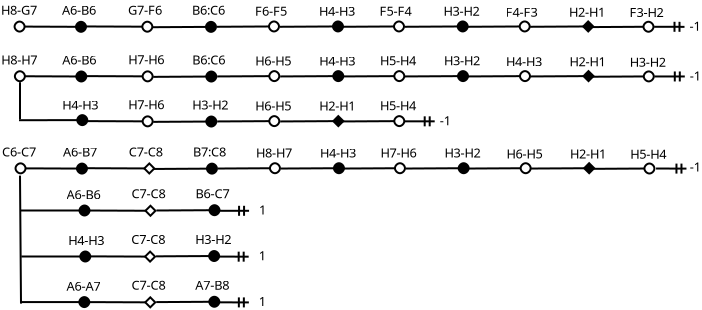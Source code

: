 <?xml version="1.0" encoding="UTF-8"?>
<dia:diagram xmlns:dia="http://www.lysator.liu.se/~alla/dia/">
  <dia:layer name="Background" visible="true" active="true">
    <dia:object type="Standard - PolyLine" version="0" id="O0">
      <dia:attribute name="obj_pos">
        <dia:point val="1.796,2.353"/>
      </dia:attribute>
      <dia:attribute name="obj_bb">
        <dia:rectangle val="1.746,2.034;5.467,2.687"/>
      </dia:attribute>
      <dia:attribute name="poly_points">
        <dia:point val="1.796,2.353"/>
        <dia:point val="5.417,2.367"/>
      </dia:attribute>
      <dia:attribute name="start_arrow">
        <dia:enum val="9"/>
      </dia:attribute>
      <dia:attribute name="start_arrow_length">
        <dia:real val="0.5"/>
      </dia:attribute>
      <dia:attribute name="start_arrow_width">
        <dia:real val="0.5"/>
      </dia:attribute>
      <dia:attribute name="end_arrow">
        <dia:enum val="8"/>
      </dia:attribute>
      <dia:attribute name="end_arrow_length">
        <dia:real val="0.5"/>
      </dia:attribute>
      <dia:attribute name="end_arrow_width">
        <dia:real val="0.5"/>
      </dia:attribute>
    </dia:object>
    <dia:object type="Standard - Text" version="1" id="O1">
      <dia:attribute name="obj_pos">
        <dia:point val="1.167,1.767"/>
      </dia:attribute>
      <dia:attribute name="obj_bb">
        <dia:rectangle val="1.167,1.235;3.092,1.96"/>
      </dia:attribute>
      <dia:attribute name="text">
        <dia:composite type="text">
          <dia:attribute name="string">
            <dia:string>#H8-G7#</dia:string>
          </dia:attribute>
          <dia:attribute name="font">
            <dia:font family="sans" style="0" name="Helvetica"/>
          </dia:attribute>
          <dia:attribute name="height">
            <dia:real val="0.8"/>
          </dia:attribute>
          <dia:attribute name="pos">
            <dia:point val="1.167,1.767"/>
          </dia:attribute>
          <dia:attribute name="color">
            <dia:color val="#000000"/>
          </dia:attribute>
          <dia:attribute name="alignment">
            <dia:enum val="0"/>
          </dia:attribute>
        </dia:composite>
      </dia:attribute>
      <dia:attribute name="valign">
        <dia:enum val="3"/>
      </dia:attribute>
    </dia:object>
    <dia:object type="Standard - PolyLine" version="0" id="O2">
      <dia:attribute name="obj_pos">
        <dia:point val="5.162,2.347"/>
      </dia:attribute>
      <dia:attribute name="obj_bb">
        <dia:rectangle val="5.112,2.039;8.855,2.68"/>
      </dia:attribute>
      <dia:attribute name="poly_points">
        <dia:point val="5.162,2.347"/>
        <dia:point val="8.784,2.361"/>
      </dia:attribute>
      <dia:attribute name="end_arrow">
        <dia:enum val="9"/>
      </dia:attribute>
      <dia:attribute name="end_arrow_length">
        <dia:real val="0.5"/>
      </dia:attribute>
      <dia:attribute name="end_arrow_width">
        <dia:real val="0.5"/>
      </dia:attribute>
    </dia:object>
    <dia:object type="Standard - Text" version="1" id="O3">
      <dia:attribute name="obj_pos">
        <dia:point val="4.217,1.767"/>
      </dia:attribute>
      <dia:attribute name="obj_bb">
        <dia:rectangle val="4.217,1.235;6.142,1.96"/>
      </dia:attribute>
      <dia:attribute name="text">
        <dia:composite type="text">
          <dia:attribute name="string">
            <dia:string>#A6-B6#</dia:string>
          </dia:attribute>
          <dia:attribute name="font">
            <dia:font family="sans" style="0" name="Helvetica"/>
          </dia:attribute>
          <dia:attribute name="height">
            <dia:real val="0.8"/>
          </dia:attribute>
          <dia:attribute name="pos">
            <dia:point val="4.217,1.767"/>
          </dia:attribute>
          <dia:attribute name="color">
            <dia:color val="#000000"/>
          </dia:attribute>
          <dia:attribute name="alignment">
            <dia:enum val="0"/>
          </dia:attribute>
        </dia:composite>
      </dia:attribute>
      <dia:attribute name="valign">
        <dia:enum val="3"/>
      </dia:attribute>
    </dia:object>
    <dia:object type="Standard - PolyLine" version="0" id="O4">
      <dia:attribute name="obj_pos">
        <dia:point val="8.762,2.385"/>
      </dia:attribute>
      <dia:attribute name="obj_bb">
        <dia:rectangle val="8.712,2.048;11.988,2.689"/>
      </dia:attribute>
      <dia:attribute name="poly_points">
        <dia:point val="8.762,2.385"/>
        <dia:point val="11.917,2.367"/>
      </dia:attribute>
      <dia:attribute name="end_arrow">
        <dia:enum val="8"/>
      </dia:attribute>
      <dia:attribute name="end_arrow_length">
        <dia:real val="0.5"/>
      </dia:attribute>
      <dia:attribute name="end_arrow_width">
        <dia:real val="0.5"/>
      </dia:attribute>
    </dia:object>
    <dia:object type="Standard - Text" version="1" id="O5">
      <dia:attribute name="obj_pos">
        <dia:point val="7.512,1.76"/>
      </dia:attribute>
      <dia:attribute name="obj_bb">
        <dia:rectangle val="7.512,1.227;9.437,1.952"/>
      </dia:attribute>
      <dia:attribute name="text">
        <dia:composite type="text">
          <dia:attribute name="string">
            <dia:string>#G7-F6#</dia:string>
          </dia:attribute>
          <dia:attribute name="font">
            <dia:font family="sans" style="0" name="Helvetica"/>
          </dia:attribute>
          <dia:attribute name="height">
            <dia:real val="0.8"/>
          </dia:attribute>
          <dia:attribute name="pos">
            <dia:point val="7.512,1.76"/>
          </dia:attribute>
          <dia:attribute name="color">
            <dia:color val="#000000"/>
          </dia:attribute>
          <dia:attribute name="alignment">
            <dia:enum val="0"/>
          </dia:attribute>
        </dia:composite>
      </dia:attribute>
      <dia:attribute name="valign">
        <dia:enum val="3"/>
      </dia:attribute>
    </dia:object>
    <dia:object type="Standard - PolyLine" version="0" id="O6">
      <dia:attribute name="obj_pos">
        <dia:point val="11.963,2.364"/>
      </dia:attribute>
      <dia:attribute name="obj_bb">
        <dia:rectangle val="11.912,2.027;15.188,2.669"/>
      </dia:attribute>
      <dia:attribute name="poly_points">
        <dia:point val="11.963,2.364"/>
        <dia:point val="15.117,2.346"/>
      </dia:attribute>
      <dia:attribute name="end_arrow">
        <dia:enum val="9"/>
      </dia:attribute>
      <dia:attribute name="end_arrow_length">
        <dia:real val="0.5"/>
      </dia:attribute>
      <dia:attribute name="end_arrow_width">
        <dia:real val="0.5"/>
      </dia:attribute>
    </dia:object>
    <dia:object type="Standard - Text" version="1" id="O7">
      <dia:attribute name="obj_pos">
        <dia:point val="10.717,1.767"/>
      </dia:attribute>
      <dia:attribute name="obj_bb">
        <dia:rectangle val="10.717,1.235;12.642,1.96"/>
      </dia:attribute>
      <dia:attribute name="text">
        <dia:composite type="text">
          <dia:attribute name="string">
            <dia:string>#B6:C6#</dia:string>
          </dia:attribute>
          <dia:attribute name="font">
            <dia:font family="sans" style="0" name="Helvetica"/>
          </dia:attribute>
          <dia:attribute name="height">
            <dia:real val="0.8"/>
          </dia:attribute>
          <dia:attribute name="pos">
            <dia:point val="10.717,1.767"/>
          </dia:attribute>
          <dia:attribute name="color">
            <dia:color val="#000000"/>
          </dia:attribute>
          <dia:attribute name="alignment">
            <dia:enum val="0"/>
          </dia:attribute>
        </dia:composite>
      </dia:attribute>
      <dia:attribute name="valign">
        <dia:enum val="3"/>
      </dia:attribute>
    </dia:object>
    <dia:object type="Standard - PolyLine" version="0" id="O8">
      <dia:attribute name="obj_pos">
        <dia:point val="15.113,2.364"/>
      </dia:attribute>
      <dia:attribute name="obj_bb">
        <dia:rectangle val="15.062,2.027;18.338,2.669"/>
      </dia:attribute>
      <dia:attribute name="poly_points">
        <dia:point val="15.113,2.364"/>
        <dia:point val="18.267,2.346"/>
      </dia:attribute>
      <dia:attribute name="end_arrow">
        <dia:enum val="8"/>
      </dia:attribute>
      <dia:attribute name="end_arrow_length">
        <dia:real val="0.5"/>
      </dia:attribute>
      <dia:attribute name="end_arrow_width">
        <dia:real val="0.5"/>
      </dia:attribute>
    </dia:object>
    <dia:object type="Standard - Text" version="1" id="O9">
      <dia:attribute name="obj_pos">
        <dia:point val="13.867,1.817"/>
      </dia:attribute>
      <dia:attribute name="obj_bb">
        <dia:rectangle val="13.867,1.285;15.792,2.01"/>
      </dia:attribute>
      <dia:attribute name="text">
        <dia:composite type="text">
          <dia:attribute name="string">
            <dia:string>#F6-F5#</dia:string>
          </dia:attribute>
          <dia:attribute name="font">
            <dia:font family="sans" style="0" name="Helvetica"/>
          </dia:attribute>
          <dia:attribute name="height">
            <dia:real val="0.8"/>
          </dia:attribute>
          <dia:attribute name="pos">
            <dia:point val="13.867,1.817"/>
          </dia:attribute>
          <dia:attribute name="color">
            <dia:color val="#000000"/>
          </dia:attribute>
          <dia:attribute name="alignment">
            <dia:enum val="0"/>
          </dia:attribute>
        </dia:composite>
      </dia:attribute>
      <dia:attribute name="valign">
        <dia:enum val="3"/>
      </dia:attribute>
    </dia:object>
    <dia:object type="Standard - PolyLine" version="0" id="O10">
      <dia:attribute name="obj_pos">
        <dia:point val="18.212,2.364"/>
      </dia:attribute>
      <dia:attribute name="obj_bb">
        <dia:rectangle val="18.162,2.027;21.438,2.669"/>
      </dia:attribute>
      <dia:attribute name="poly_points">
        <dia:point val="18.212,2.364"/>
        <dia:point val="21.367,2.346"/>
      </dia:attribute>
      <dia:attribute name="end_arrow">
        <dia:enum val="9"/>
      </dia:attribute>
      <dia:attribute name="end_arrow_length">
        <dia:real val="0.5"/>
      </dia:attribute>
      <dia:attribute name="end_arrow_width">
        <dia:real val="0.5"/>
      </dia:attribute>
    </dia:object>
    <dia:object type="Standard - Text" version="1" id="O11">
      <dia:attribute name="obj_pos">
        <dia:point val="17.067,1.817"/>
      </dia:attribute>
      <dia:attribute name="obj_bb">
        <dia:rectangle val="17.067,1.285;18.992,2.01"/>
      </dia:attribute>
      <dia:attribute name="text">
        <dia:composite type="text">
          <dia:attribute name="string">
            <dia:string>#H4-H3#</dia:string>
          </dia:attribute>
          <dia:attribute name="font">
            <dia:font family="sans" style="0" name="Helvetica"/>
          </dia:attribute>
          <dia:attribute name="height">
            <dia:real val="0.8"/>
          </dia:attribute>
          <dia:attribute name="pos">
            <dia:point val="17.067,1.817"/>
          </dia:attribute>
          <dia:attribute name="color">
            <dia:color val="#000000"/>
          </dia:attribute>
          <dia:attribute name="alignment">
            <dia:enum val="0"/>
          </dia:attribute>
        </dia:composite>
      </dia:attribute>
      <dia:attribute name="valign">
        <dia:enum val="3"/>
      </dia:attribute>
    </dia:object>
    <dia:object type="Standard - Text" version="1" id="O12">
      <dia:attribute name="obj_pos">
        <dia:point val="20.097,1.81"/>
      </dia:attribute>
      <dia:attribute name="obj_bb">
        <dia:rectangle val="20.097,1.277;22.022,2.002"/>
      </dia:attribute>
      <dia:attribute name="text">
        <dia:composite type="text">
          <dia:attribute name="string">
            <dia:string>#F5-F4#</dia:string>
          </dia:attribute>
          <dia:attribute name="font">
            <dia:font family="sans" style="0" name="Helvetica"/>
          </dia:attribute>
          <dia:attribute name="height">
            <dia:real val="0.8"/>
          </dia:attribute>
          <dia:attribute name="pos">
            <dia:point val="20.097,1.81"/>
          </dia:attribute>
          <dia:attribute name="color">
            <dia:color val="#000000"/>
          </dia:attribute>
          <dia:attribute name="alignment">
            <dia:enum val="0"/>
          </dia:attribute>
        </dia:composite>
      </dia:attribute>
      <dia:attribute name="valign">
        <dia:enum val="3"/>
      </dia:attribute>
    </dia:object>
    <dia:object type="Standard - PolyLine" version="0" id="O13">
      <dia:attribute name="obj_pos">
        <dia:point val="21.348,2.364"/>
      </dia:attribute>
      <dia:attribute name="obj_bb">
        <dia:rectangle val="21.297,2.027;24.573,2.669"/>
      </dia:attribute>
      <dia:attribute name="poly_points">
        <dia:point val="21.348,2.364"/>
        <dia:point val="24.502,2.346"/>
      </dia:attribute>
      <dia:attribute name="end_arrow">
        <dia:enum val="8"/>
      </dia:attribute>
      <dia:attribute name="end_arrow_length">
        <dia:real val="0.5"/>
      </dia:attribute>
      <dia:attribute name="end_arrow_width">
        <dia:real val="0.5"/>
      </dia:attribute>
    </dia:object>
    <dia:object type="Standard - Text" version="1" id="O14">
      <dia:attribute name="obj_pos">
        <dia:point val="23.297,1.81"/>
      </dia:attribute>
      <dia:attribute name="obj_bb">
        <dia:rectangle val="23.297,1.277;25.222,2.002"/>
      </dia:attribute>
      <dia:attribute name="text">
        <dia:composite type="text">
          <dia:attribute name="string">
            <dia:string>#H3-H2#</dia:string>
          </dia:attribute>
          <dia:attribute name="font">
            <dia:font family="sans" style="0" name="Helvetica"/>
          </dia:attribute>
          <dia:attribute name="height">
            <dia:real val="0.8"/>
          </dia:attribute>
          <dia:attribute name="pos">
            <dia:point val="23.297,1.81"/>
          </dia:attribute>
          <dia:attribute name="color">
            <dia:color val="#000000"/>
          </dia:attribute>
          <dia:attribute name="alignment">
            <dia:enum val="0"/>
          </dia:attribute>
        </dia:composite>
      </dia:attribute>
      <dia:attribute name="valign">
        <dia:enum val="3"/>
      </dia:attribute>
    </dia:object>
    <dia:object type="Standard - PolyLine" version="0" id="O15">
      <dia:attribute name="obj_pos">
        <dia:point val="24.498,2.364"/>
      </dia:attribute>
      <dia:attribute name="obj_bb">
        <dia:rectangle val="24.447,2.027;27.723,2.669"/>
      </dia:attribute>
      <dia:attribute name="poly_points">
        <dia:point val="24.498,2.364"/>
        <dia:point val="27.652,2.346"/>
      </dia:attribute>
      <dia:attribute name="end_arrow">
        <dia:enum val="9"/>
      </dia:attribute>
      <dia:attribute name="end_arrow_length">
        <dia:real val="0.5"/>
      </dia:attribute>
      <dia:attribute name="end_arrow_width">
        <dia:real val="0.5"/>
      </dia:attribute>
    </dia:object>
    <dia:object type="Standard - Text" version="1" id="O16">
      <dia:attribute name="obj_pos">
        <dia:point val="26.397,1.86"/>
      </dia:attribute>
      <dia:attribute name="obj_bb">
        <dia:rectangle val="26.397,1.327;28.322,2.052"/>
      </dia:attribute>
      <dia:attribute name="text">
        <dia:composite type="text">
          <dia:attribute name="string">
            <dia:string>#F4-F3#</dia:string>
          </dia:attribute>
          <dia:attribute name="font">
            <dia:font family="sans" style="0" name="Helvetica"/>
          </dia:attribute>
          <dia:attribute name="height">
            <dia:real val="0.8"/>
          </dia:attribute>
          <dia:attribute name="pos">
            <dia:point val="26.397,1.86"/>
          </dia:attribute>
          <dia:attribute name="color">
            <dia:color val="#000000"/>
          </dia:attribute>
          <dia:attribute name="alignment">
            <dia:enum val="0"/>
          </dia:attribute>
        </dia:composite>
      </dia:attribute>
      <dia:attribute name="valign">
        <dia:enum val="3"/>
      </dia:attribute>
    </dia:object>
    <dia:object type="Standard - PolyLine" version="0" id="O17">
      <dia:attribute name="obj_pos">
        <dia:point val="27.623,2.364"/>
      </dia:attribute>
      <dia:attribute name="obj_bb">
        <dia:rectangle val="27.572,2.027;30.848,2.669"/>
      </dia:attribute>
      <dia:attribute name="poly_points">
        <dia:point val="27.623,2.364"/>
        <dia:point val="30.777,2.346"/>
      </dia:attribute>
      <dia:attribute name="end_arrow">
        <dia:enum val="5"/>
      </dia:attribute>
      <dia:attribute name="end_arrow_length">
        <dia:real val="0.5"/>
      </dia:attribute>
      <dia:attribute name="end_arrow_width">
        <dia:real val="0.5"/>
      </dia:attribute>
    </dia:object>
    <dia:object type="Standard - Text" version="1" id="O18">
      <dia:attribute name="obj_pos">
        <dia:point val="29.572,1.86"/>
      </dia:attribute>
      <dia:attribute name="obj_bb">
        <dia:rectangle val="29.572,1.327;31.497,2.052"/>
      </dia:attribute>
      <dia:attribute name="text">
        <dia:composite type="text">
          <dia:attribute name="string">
            <dia:string>#H2-H1#</dia:string>
          </dia:attribute>
          <dia:attribute name="font">
            <dia:font family="sans" style="0" name="Helvetica"/>
          </dia:attribute>
          <dia:attribute name="height">
            <dia:real val="0.8"/>
          </dia:attribute>
          <dia:attribute name="pos">
            <dia:point val="29.572,1.86"/>
          </dia:attribute>
          <dia:attribute name="color">
            <dia:color val="#000000"/>
          </dia:attribute>
          <dia:attribute name="alignment">
            <dia:enum val="0"/>
          </dia:attribute>
        </dia:composite>
      </dia:attribute>
      <dia:attribute name="valign">
        <dia:enum val="3"/>
      </dia:attribute>
    </dia:object>
    <dia:object type="Standard - PolyLine" version="0" id="O19">
      <dia:attribute name="obj_pos">
        <dia:point val="33.823,2.364"/>
      </dia:attribute>
      <dia:attribute name="obj_bb">
        <dia:rectangle val="33.773,2.035;35.454,2.697"/>
      </dia:attribute>
      <dia:attribute name="poly_points">
        <dia:point val="33.823,2.364"/>
        <dia:point val="35.342,2.367"/>
      </dia:attribute>
      <dia:attribute name="end_arrow">
        <dia:enum val="31"/>
      </dia:attribute>
      <dia:attribute name="end_arrow_length">
        <dia:real val="0.5"/>
      </dia:attribute>
      <dia:attribute name="end_arrow_width">
        <dia:real val="0.5"/>
      </dia:attribute>
    </dia:object>
    <dia:object type="Standard - Text" version="1" id="O20">
      <dia:attribute name="obj_pos">
        <dia:point val="35.592,2.567"/>
      </dia:attribute>
      <dia:attribute name="obj_bb">
        <dia:rectangle val="35.592,2.035;36.362,2.76"/>
      </dia:attribute>
      <dia:attribute name="text">
        <dia:composite type="text">
          <dia:attribute name="string">
            <dia:string>#-1#</dia:string>
          </dia:attribute>
          <dia:attribute name="font">
            <dia:font family="sans" style="0" name="Helvetica"/>
          </dia:attribute>
          <dia:attribute name="height">
            <dia:real val="0.8"/>
          </dia:attribute>
          <dia:attribute name="pos">
            <dia:point val="35.592,2.567"/>
          </dia:attribute>
          <dia:attribute name="color">
            <dia:color val="#000000"/>
          </dia:attribute>
          <dia:attribute name="alignment">
            <dia:enum val="0"/>
          </dia:attribute>
        </dia:composite>
      </dia:attribute>
      <dia:attribute name="valign">
        <dia:enum val="3"/>
      </dia:attribute>
    </dia:object>
    <dia:object type="Standard - PolyLine" version="0" id="O21">
      <dia:attribute name="obj_pos">
        <dia:point val="1.844,9.441"/>
      </dia:attribute>
      <dia:attribute name="obj_bb">
        <dia:rectangle val="1.793,9.121;5.515,9.775"/>
      </dia:attribute>
      <dia:attribute name="poly_points">
        <dia:point val="1.844,9.441"/>
        <dia:point val="5.465,9.455"/>
      </dia:attribute>
      <dia:attribute name="start_arrow">
        <dia:enum val="9"/>
      </dia:attribute>
      <dia:attribute name="start_arrow_length">
        <dia:real val="0.5"/>
      </dia:attribute>
      <dia:attribute name="start_arrow_width">
        <dia:real val="0.5"/>
      </dia:attribute>
      <dia:attribute name="end_arrow">
        <dia:enum val="8"/>
      </dia:attribute>
      <dia:attribute name="end_arrow_length">
        <dia:real val="0.5"/>
      </dia:attribute>
      <dia:attribute name="end_arrow_width">
        <dia:real val="0.5"/>
      </dia:attribute>
    </dia:object>
    <dia:object type="Standard - Text" version="1" id="O22">
      <dia:attribute name="obj_pos">
        <dia:point val="1.215,8.855"/>
      </dia:attribute>
      <dia:attribute name="obj_bb">
        <dia:rectangle val="1.215,8.322;3.14,9.047"/>
      </dia:attribute>
      <dia:attribute name="text">
        <dia:composite type="text">
          <dia:attribute name="string">
            <dia:string>#C6-C7#</dia:string>
          </dia:attribute>
          <dia:attribute name="font">
            <dia:font family="sans" style="0" name="Helvetica"/>
          </dia:attribute>
          <dia:attribute name="height">
            <dia:real val="0.8"/>
          </dia:attribute>
          <dia:attribute name="pos">
            <dia:point val="1.215,8.855"/>
          </dia:attribute>
          <dia:attribute name="color">
            <dia:color val="#000000"/>
          </dia:attribute>
          <dia:attribute name="alignment">
            <dia:enum val="0"/>
          </dia:attribute>
        </dia:composite>
      </dia:attribute>
      <dia:attribute name="valign">
        <dia:enum val="3"/>
      </dia:attribute>
    </dia:object>
    <dia:object type="Standard - PolyLine" version="0" id="O23">
      <dia:attribute name="obj_pos">
        <dia:point val="5.21,9.434"/>
      </dia:attribute>
      <dia:attribute name="obj_bb">
        <dia:rectangle val="5.16,9.127;8.902,9.768"/>
      </dia:attribute>
      <dia:attribute name="poly_points">
        <dia:point val="5.21,9.434"/>
        <dia:point val="8.832,9.449"/>
      </dia:attribute>
      <dia:attribute name="end_arrow">
        <dia:enum val="4"/>
      </dia:attribute>
      <dia:attribute name="end_arrow_length">
        <dia:real val="0.5"/>
      </dia:attribute>
      <dia:attribute name="end_arrow_width">
        <dia:real val="0.5"/>
      </dia:attribute>
    </dia:object>
    <dia:object type="Standard - Text" version="1" id="O24">
      <dia:attribute name="obj_pos">
        <dia:point val="4.265,8.855"/>
      </dia:attribute>
      <dia:attribute name="obj_bb">
        <dia:rectangle val="4.265,8.322;6.19,9.047"/>
      </dia:attribute>
      <dia:attribute name="text">
        <dia:composite type="text">
          <dia:attribute name="string">
            <dia:string>#A6-B7#</dia:string>
          </dia:attribute>
          <dia:attribute name="font">
            <dia:font family="sans" style="0" name="Helvetica"/>
          </dia:attribute>
          <dia:attribute name="height">
            <dia:real val="0.8"/>
          </dia:attribute>
          <dia:attribute name="pos">
            <dia:point val="4.265,8.855"/>
          </dia:attribute>
          <dia:attribute name="color">
            <dia:color val="#000000"/>
          </dia:attribute>
          <dia:attribute name="alignment">
            <dia:enum val="0"/>
          </dia:attribute>
        </dia:composite>
      </dia:attribute>
      <dia:attribute name="valign">
        <dia:enum val="3"/>
      </dia:attribute>
    </dia:object>
    <dia:object type="Standard - PolyLine" version="0" id="O25">
      <dia:attribute name="obj_pos">
        <dia:point val="8.81,9.473"/>
      </dia:attribute>
      <dia:attribute name="obj_bb">
        <dia:rectangle val="8.76,9.136;12.036,9.777"/>
      </dia:attribute>
      <dia:attribute name="poly_points">
        <dia:point val="8.81,9.473"/>
        <dia:point val="11.965,9.455"/>
      </dia:attribute>
      <dia:attribute name="end_arrow">
        <dia:enum val="8"/>
      </dia:attribute>
      <dia:attribute name="end_arrow_length">
        <dia:real val="0.5"/>
      </dia:attribute>
      <dia:attribute name="end_arrow_width">
        <dia:real val="0.5"/>
      </dia:attribute>
    </dia:object>
    <dia:object type="Standard - Text" version="1" id="O26">
      <dia:attribute name="obj_pos">
        <dia:point val="7.56,8.848"/>
      </dia:attribute>
      <dia:attribute name="obj_bb">
        <dia:rectangle val="7.56,8.315;9.485,9.04"/>
      </dia:attribute>
      <dia:attribute name="text">
        <dia:composite type="text">
          <dia:attribute name="string">
            <dia:string>#C7-C8#</dia:string>
          </dia:attribute>
          <dia:attribute name="font">
            <dia:font family="sans" style="0" name="Helvetica"/>
          </dia:attribute>
          <dia:attribute name="height">
            <dia:real val="0.8"/>
          </dia:attribute>
          <dia:attribute name="pos">
            <dia:point val="7.56,8.848"/>
          </dia:attribute>
          <dia:attribute name="color">
            <dia:color val="#000000"/>
          </dia:attribute>
          <dia:attribute name="alignment">
            <dia:enum val="0"/>
          </dia:attribute>
        </dia:composite>
      </dia:attribute>
      <dia:attribute name="valign">
        <dia:enum val="3"/>
      </dia:attribute>
    </dia:object>
    <dia:object type="Standard - PolyLine" version="0" id="O27">
      <dia:attribute name="obj_pos">
        <dia:point val="12.01,9.452"/>
      </dia:attribute>
      <dia:attribute name="obj_bb">
        <dia:rectangle val="11.96,9.115;15.236,9.756"/>
      </dia:attribute>
      <dia:attribute name="poly_points">
        <dia:point val="12.01,9.452"/>
        <dia:point val="15.165,9.434"/>
      </dia:attribute>
      <dia:attribute name="end_arrow">
        <dia:enum val="9"/>
      </dia:attribute>
      <dia:attribute name="end_arrow_length">
        <dia:real val="0.5"/>
      </dia:attribute>
      <dia:attribute name="end_arrow_width">
        <dia:real val="0.5"/>
      </dia:attribute>
    </dia:object>
    <dia:object type="Standard - Text" version="1" id="O28">
      <dia:attribute name="obj_pos">
        <dia:point val="10.765,8.855"/>
      </dia:attribute>
      <dia:attribute name="obj_bb">
        <dia:rectangle val="10.765,8.322;12.69,9.047"/>
      </dia:attribute>
      <dia:attribute name="text">
        <dia:composite type="text">
          <dia:attribute name="string">
            <dia:string>#B7:C8#</dia:string>
          </dia:attribute>
          <dia:attribute name="font">
            <dia:font family="sans" style="0" name="Helvetica"/>
          </dia:attribute>
          <dia:attribute name="height">
            <dia:real val="0.8"/>
          </dia:attribute>
          <dia:attribute name="pos">
            <dia:point val="10.765,8.855"/>
          </dia:attribute>
          <dia:attribute name="color">
            <dia:color val="#000000"/>
          </dia:attribute>
          <dia:attribute name="alignment">
            <dia:enum val="0"/>
          </dia:attribute>
        </dia:composite>
      </dia:attribute>
      <dia:attribute name="valign">
        <dia:enum val="3"/>
      </dia:attribute>
    </dia:object>
    <dia:object type="Standard - PolyLine" version="0" id="O29">
      <dia:attribute name="obj_pos">
        <dia:point val="15.16,9.452"/>
      </dia:attribute>
      <dia:attribute name="obj_bb">
        <dia:rectangle val="15.11,9.115;18.386,9.756"/>
      </dia:attribute>
      <dia:attribute name="poly_points">
        <dia:point val="15.16,9.452"/>
        <dia:point val="18.315,9.434"/>
      </dia:attribute>
      <dia:attribute name="end_arrow">
        <dia:enum val="8"/>
      </dia:attribute>
      <dia:attribute name="end_arrow_length">
        <dia:real val="0.5"/>
      </dia:attribute>
      <dia:attribute name="end_arrow_width">
        <dia:real val="0.5"/>
      </dia:attribute>
    </dia:object>
    <dia:object type="Standard - Text" version="1" id="O30">
      <dia:attribute name="obj_pos">
        <dia:point val="13.915,8.905"/>
      </dia:attribute>
      <dia:attribute name="obj_bb">
        <dia:rectangle val="13.915,8.373;15.84,9.098"/>
      </dia:attribute>
      <dia:attribute name="text">
        <dia:composite type="text">
          <dia:attribute name="string">
            <dia:string>#H8-H7#</dia:string>
          </dia:attribute>
          <dia:attribute name="font">
            <dia:font family="sans" style="0" name="Helvetica"/>
          </dia:attribute>
          <dia:attribute name="height">
            <dia:real val="0.8"/>
          </dia:attribute>
          <dia:attribute name="pos">
            <dia:point val="13.915,8.905"/>
          </dia:attribute>
          <dia:attribute name="color">
            <dia:color val="#000000"/>
          </dia:attribute>
          <dia:attribute name="alignment">
            <dia:enum val="0"/>
          </dia:attribute>
        </dia:composite>
      </dia:attribute>
      <dia:attribute name="valign">
        <dia:enum val="3"/>
      </dia:attribute>
    </dia:object>
    <dia:object type="Standard - PolyLine" version="0" id="O31">
      <dia:attribute name="obj_pos">
        <dia:point val="18.26,9.452"/>
      </dia:attribute>
      <dia:attribute name="obj_bb">
        <dia:rectangle val="18.21,9.115;21.486,9.756"/>
      </dia:attribute>
      <dia:attribute name="poly_points">
        <dia:point val="18.26,9.452"/>
        <dia:point val="21.415,9.434"/>
      </dia:attribute>
      <dia:attribute name="end_arrow">
        <dia:enum val="9"/>
      </dia:attribute>
      <dia:attribute name="end_arrow_length">
        <dia:real val="0.5"/>
      </dia:attribute>
      <dia:attribute name="end_arrow_width">
        <dia:real val="0.5"/>
      </dia:attribute>
    </dia:object>
    <dia:object type="Standard - Text" version="1" id="O32">
      <dia:attribute name="obj_pos">
        <dia:point val="17.115,8.905"/>
      </dia:attribute>
      <dia:attribute name="obj_bb">
        <dia:rectangle val="17.115,8.373;19.04,9.098"/>
      </dia:attribute>
      <dia:attribute name="text">
        <dia:composite type="text">
          <dia:attribute name="string">
            <dia:string>#H4-H3#</dia:string>
          </dia:attribute>
          <dia:attribute name="font">
            <dia:font family="sans" style="0" name="Helvetica"/>
          </dia:attribute>
          <dia:attribute name="height">
            <dia:real val="0.8"/>
          </dia:attribute>
          <dia:attribute name="pos">
            <dia:point val="17.115,8.905"/>
          </dia:attribute>
          <dia:attribute name="color">
            <dia:color val="#000000"/>
          </dia:attribute>
          <dia:attribute name="alignment">
            <dia:enum val="0"/>
          </dia:attribute>
        </dia:composite>
      </dia:attribute>
      <dia:attribute name="valign">
        <dia:enum val="3"/>
      </dia:attribute>
    </dia:object>
    <dia:object type="Standard - Text" version="1" id="O33">
      <dia:attribute name="obj_pos">
        <dia:point val="20.145,8.898"/>
      </dia:attribute>
      <dia:attribute name="obj_bb">
        <dia:rectangle val="20.145,8.365;22.07,9.09"/>
      </dia:attribute>
      <dia:attribute name="text">
        <dia:composite type="text">
          <dia:attribute name="string">
            <dia:string>#H7-H6#</dia:string>
          </dia:attribute>
          <dia:attribute name="font">
            <dia:font family="sans" style="0" name="Helvetica"/>
          </dia:attribute>
          <dia:attribute name="height">
            <dia:real val="0.8"/>
          </dia:attribute>
          <dia:attribute name="pos">
            <dia:point val="20.145,8.898"/>
          </dia:attribute>
          <dia:attribute name="color">
            <dia:color val="#000000"/>
          </dia:attribute>
          <dia:attribute name="alignment">
            <dia:enum val="0"/>
          </dia:attribute>
        </dia:composite>
      </dia:attribute>
      <dia:attribute name="valign">
        <dia:enum val="3"/>
      </dia:attribute>
    </dia:object>
    <dia:object type="Standard - PolyLine" version="0" id="O34">
      <dia:attribute name="obj_pos">
        <dia:point val="21.395,9.452"/>
      </dia:attribute>
      <dia:attribute name="obj_bb">
        <dia:rectangle val="21.345,9.115;24.621,9.756"/>
      </dia:attribute>
      <dia:attribute name="poly_points">
        <dia:point val="21.395,9.452"/>
        <dia:point val="24.55,9.434"/>
      </dia:attribute>
      <dia:attribute name="end_arrow">
        <dia:enum val="8"/>
      </dia:attribute>
      <dia:attribute name="end_arrow_length">
        <dia:real val="0.5"/>
      </dia:attribute>
      <dia:attribute name="end_arrow_width">
        <dia:real val="0.5"/>
      </dia:attribute>
    </dia:object>
    <dia:object type="Standard - Text" version="1" id="O35">
      <dia:attribute name="obj_pos">
        <dia:point val="23.345,8.898"/>
      </dia:attribute>
      <dia:attribute name="obj_bb">
        <dia:rectangle val="23.345,8.365;25.27,9.09"/>
      </dia:attribute>
      <dia:attribute name="text">
        <dia:composite type="text">
          <dia:attribute name="string">
            <dia:string>#H3-H2#</dia:string>
          </dia:attribute>
          <dia:attribute name="font">
            <dia:font family="sans" style="0" name="Helvetica"/>
          </dia:attribute>
          <dia:attribute name="height">
            <dia:real val="0.8"/>
          </dia:attribute>
          <dia:attribute name="pos">
            <dia:point val="23.345,8.898"/>
          </dia:attribute>
          <dia:attribute name="color">
            <dia:color val="#000000"/>
          </dia:attribute>
          <dia:attribute name="alignment">
            <dia:enum val="0"/>
          </dia:attribute>
        </dia:composite>
      </dia:attribute>
      <dia:attribute name="valign">
        <dia:enum val="3"/>
      </dia:attribute>
    </dia:object>
    <dia:object type="Standard - PolyLine" version="0" id="O36">
      <dia:attribute name="obj_pos">
        <dia:point val="24.545,9.452"/>
      </dia:attribute>
      <dia:attribute name="obj_bb">
        <dia:rectangle val="24.495,9.115;27.771,9.756"/>
      </dia:attribute>
      <dia:attribute name="poly_points">
        <dia:point val="24.545,9.452"/>
        <dia:point val="27.7,9.434"/>
      </dia:attribute>
      <dia:attribute name="end_arrow">
        <dia:enum val="9"/>
      </dia:attribute>
      <dia:attribute name="end_arrow_length">
        <dia:real val="0.5"/>
      </dia:attribute>
      <dia:attribute name="end_arrow_width">
        <dia:real val="0.5"/>
      </dia:attribute>
    </dia:object>
    <dia:object type="Standard - Text" version="1" id="O37">
      <dia:attribute name="obj_pos">
        <dia:point val="26.445,8.947"/>
      </dia:attribute>
      <dia:attribute name="obj_bb">
        <dia:rectangle val="26.445,8.415;28.37,9.14"/>
      </dia:attribute>
      <dia:attribute name="text">
        <dia:composite type="text">
          <dia:attribute name="string">
            <dia:string>#H6-H5#</dia:string>
          </dia:attribute>
          <dia:attribute name="font">
            <dia:font family="sans" style="0" name="Helvetica"/>
          </dia:attribute>
          <dia:attribute name="height">
            <dia:real val="0.8"/>
          </dia:attribute>
          <dia:attribute name="pos">
            <dia:point val="26.445,8.947"/>
          </dia:attribute>
          <dia:attribute name="color">
            <dia:color val="#000000"/>
          </dia:attribute>
          <dia:attribute name="alignment">
            <dia:enum val="0"/>
          </dia:attribute>
        </dia:composite>
      </dia:attribute>
      <dia:attribute name="valign">
        <dia:enum val="3"/>
      </dia:attribute>
    </dia:object>
    <dia:object type="Standard - PolyLine" version="0" id="O38">
      <dia:attribute name="obj_pos">
        <dia:point val="27.67,9.452"/>
      </dia:attribute>
      <dia:attribute name="obj_bb">
        <dia:rectangle val="27.62,9.115;30.896,9.756"/>
      </dia:attribute>
      <dia:attribute name="poly_points">
        <dia:point val="27.67,9.452"/>
        <dia:point val="30.825,9.434"/>
      </dia:attribute>
      <dia:attribute name="end_arrow">
        <dia:enum val="5"/>
      </dia:attribute>
      <dia:attribute name="end_arrow_length">
        <dia:real val="0.5"/>
      </dia:attribute>
      <dia:attribute name="end_arrow_width">
        <dia:real val="0.5"/>
      </dia:attribute>
    </dia:object>
    <dia:object type="Standard - Text" version="1" id="O39">
      <dia:attribute name="obj_pos">
        <dia:point val="29.62,8.947"/>
      </dia:attribute>
      <dia:attribute name="obj_bb">
        <dia:rectangle val="29.62,8.415;31.545,9.14"/>
      </dia:attribute>
      <dia:attribute name="text">
        <dia:composite type="text">
          <dia:attribute name="string">
            <dia:string>#H2-H1#</dia:string>
          </dia:attribute>
          <dia:attribute name="font">
            <dia:font family="sans" style="0" name="Helvetica"/>
          </dia:attribute>
          <dia:attribute name="height">
            <dia:real val="0.8"/>
          </dia:attribute>
          <dia:attribute name="pos">
            <dia:point val="29.62,8.947"/>
          </dia:attribute>
          <dia:attribute name="color">
            <dia:color val="#000000"/>
          </dia:attribute>
          <dia:attribute name="alignment">
            <dia:enum val="0"/>
          </dia:attribute>
        </dia:composite>
      </dia:attribute>
      <dia:attribute name="valign">
        <dia:enum val="3"/>
      </dia:attribute>
    </dia:object>
    <dia:object type="Standard - PolyLine" version="0" id="O40">
      <dia:attribute name="obj_pos">
        <dia:point val="33.92,9.452"/>
      </dia:attribute>
      <dia:attribute name="obj_bb">
        <dia:rectangle val="33.87,9.123;35.552,9.785"/>
      </dia:attribute>
      <dia:attribute name="poly_points">
        <dia:point val="33.92,9.452"/>
        <dia:point val="35.44,9.455"/>
      </dia:attribute>
      <dia:attribute name="end_arrow">
        <dia:enum val="31"/>
      </dia:attribute>
      <dia:attribute name="end_arrow_length">
        <dia:real val="0.5"/>
      </dia:attribute>
      <dia:attribute name="end_arrow_width">
        <dia:real val="0.5"/>
      </dia:attribute>
    </dia:object>
    <dia:object type="Standard - Text" version="1" id="O41">
      <dia:attribute name="obj_pos">
        <dia:point val="35.607,9.595"/>
      </dia:attribute>
      <dia:attribute name="obj_bb">
        <dia:rectangle val="35.607,9.062;36.377,9.787"/>
      </dia:attribute>
      <dia:attribute name="text">
        <dia:composite type="text">
          <dia:attribute name="string">
            <dia:string>#-1#</dia:string>
          </dia:attribute>
          <dia:attribute name="font">
            <dia:font family="sans" style="0" name="Helvetica"/>
          </dia:attribute>
          <dia:attribute name="height">
            <dia:real val="0.8"/>
          </dia:attribute>
          <dia:attribute name="pos">
            <dia:point val="35.607,9.595"/>
          </dia:attribute>
          <dia:attribute name="color">
            <dia:color val="#000000"/>
          </dia:attribute>
          <dia:attribute name="alignment">
            <dia:enum val="0"/>
          </dia:attribute>
        </dia:composite>
      </dia:attribute>
      <dia:attribute name="valign">
        <dia:enum val="3"/>
      </dia:attribute>
    </dia:object>
    <dia:object type="Standard - Text" version="1" id="O42">
      <dia:attribute name="obj_pos">
        <dia:point val="4.529,13.275"/>
      </dia:attribute>
      <dia:attribute name="obj_bb">
        <dia:rectangle val="4.529,12.742;6.454,13.467"/>
      </dia:attribute>
      <dia:attribute name="text">
        <dia:composite type="text">
          <dia:attribute name="string">
            <dia:string>#H4-H3#</dia:string>
          </dia:attribute>
          <dia:attribute name="font">
            <dia:font family="sans" style="0" name="Helvetica"/>
          </dia:attribute>
          <dia:attribute name="height">
            <dia:real val="0.8"/>
          </dia:attribute>
          <dia:attribute name="pos">
            <dia:point val="4.529,13.275"/>
          </dia:attribute>
          <dia:attribute name="color">
            <dia:color val="#000000"/>
          </dia:attribute>
          <dia:attribute name="alignment">
            <dia:enum val="0"/>
          </dia:attribute>
        </dia:composite>
      </dia:attribute>
      <dia:attribute name="valign">
        <dia:enum val="3"/>
      </dia:attribute>
    </dia:object>
    <dia:object type="Standard - PolyLine" version="0" id="O43">
      <dia:attribute name="obj_pos">
        <dia:point val="5.249,13.842"/>
      </dia:attribute>
      <dia:attribute name="obj_bb">
        <dia:rectangle val="5.199,13.534;8.942,14.176"/>
      </dia:attribute>
      <dia:attribute name="poly_points">
        <dia:point val="5.249,13.842"/>
        <dia:point val="8.871,13.856"/>
      </dia:attribute>
      <dia:attribute name="end_arrow">
        <dia:enum val="4"/>
      </dia:attribute>
      <dia:attribute name="end_arrow_length">
        <dia:real val="0.5"/>
      </dia:attribute>
      <dia:attribute name="end_arrow_width">
        <dia:real val="0.5"/>
      </dia:attribute>
    </dia:object>
    <dia:object type="Standard - Text" version="1" id="O44">
      <dia:attribute name="obj_pos">
        <dia:point val="7.679,13.225"/>
      </dia:attribute>
      <dia:attribute name="obj_bb">
        <dia:rectangle val="7.679,12.692;9.604,13.417"/>
      </dia:attribute>
      <dia:attribute name="text">
        <dia:composite type="text">
          <dia:attribute name="string">
            <dia:string>#C7-C8#</dia:string>
          </dia:attribute>
          <dia:attribute name="font">
            <dia:font family="sans" style="0" name="Helvetica"/>
          </dia:attribute>
          <dia:attribute name="height">
            <dia:real val="0.8"/>
          </dia:attribute>
          <dia:attribute name="pos">
            <dia:point val="7.679,13.225"/>
          </dia:attribute>
          <dia:attribute name="color">
            <dia:color val="#000000"/>
          </dia:attribute>
          <dia:attribute name="alignment">
            <dia:enum val="0"/>
          </dia:attribute>
        </dia:composite>
      </dia:attribute>
      <dia:attribute name="valign">
        <dia:enum val="3"/>
      </dia:attribute>
    </dia:object>
    <dia:object type="Standard - PolyLine" version="0" id="O45">
      <dia:attribute name="obj_pos">
        <dia:point val="8.919,13.842"/>
      </dia:attribute>
      <dia:attribute name="obj_bb">
        <dia:rectangle val="8.869,13.506;12.145,14.147"/>
      </dia:attribute>
      <dia:attribute name="poly_points">
        <dia:point val="8.919,13.842"/>
        <dia:point val="12.074,13.825"/>
      </dia:attribute>
      <dia:attribute name="end_arrow">
        <dia:enum val="8"/>
      </dia:attribute>
      <dia:attribute name="end_arrow_length">
        <dia:real val="0.5"/>
      </dia:attribute>
      <dia:attribute name="end_arrow_width">
        <dia:real val="0.5"/>
      </dia:attribute>
    </dia:object>
    <dia:object type="Standard - Text" version="1" id="O46">
      <dia:attribute name="obj_pos">
        <dia:point val="10.874,13.225"/>
      </dia:attribute>
      <dia:attribute name="obj_bb">
        <dia:rectangle val="10.874,12.692;12.799,13.417"/>
      </dia:attribute>
      <dia:attribute name="text">
        <dia:composite type="text">
          <dia:attribute name="string">
            <dia:string>#H3-H2#</dia:string>
          </dia:attribute>
          <dia:attribute name="font">
            <dia:font family="sans" style="0" name="Helvetica"/>
          </dia:attribute>
          <dia:attribute name="height">
            <dia:real val="0.8"/>
          </dia:attribute>
          <dia:attribute name="pos">
            <dia:point val="10.874,13.225"/>
          </dia:attribute>
          <dia:attribute name="color">
            <dia:color val="#000000"/>
          </dia:attribute>
          <dia:attribute name="alignment">
            <dia:enum val="0"/>
          </dia:attribute>
        </dia:composite>
      </dia:attribute>
      <dia:attribute name="valign">
        <dia:enum val="3"/>
      </dia:attribute>
    </dia:object>
    <dia:object type="Standard - PolyLine" version="0" id="O47">
      <dia:attribute name="obj_pos">
        <dia:point val="12.032,13.855"/>
      </dia:attribute>
      <dia:attribute name="obj_bb">
        <dia:rectangle val="11.982,13.526;13.663,14.188"/>
      </dia:attribute>
      <dia:attribute name="poly_points">
        <dia:point val="12.032,13.855"/>
        <dia:point val="13.551,13.858"/>
      </dia:attribute>
      <dia:attribute name="end_arrow">
        <dia:enum val="31"/>
      </dia:attribute>
      <dia:attribute name="end_arrow_length">
        <dia:real val="0.5"/>
      </dia:attribute>
      <dia:attribute name="end_arrow_width">
        <dia:real val="0.5"/>
      </dia:attribute>
    </dia:object>
    <dia:object type="Standard - Text" version="1" id="O48">
      <dia:attribute name="obj_pos">
        <dia:point val="14.05,14.038"/>
      </dia:attribute>
      <dia:attribute name="obj_bb">
        <dia:rectangle val="14.05,13.506;14.435,14.231"/>
      </dia:attribute>
      <dia:attribute name="text">
        <dia:composite type="text">
          <dia:attribute name="string">
            <dia:string>#1#</dia:string>
          </dia:attribute>
          <dia:attribute name="font">
            <dia:font family="sans" style="0" name="Helvetica"/>
          </dia:attribute>
          <dia:attribute name="height">
            <dia:real val="0.8"/>
          </dia:attribute>
          <dia:attribute name="pos">
            <dia:point val="14.05,14.038"/>
          </dia:attribute>
          <dia:attribute name="color">
            <dia:color val="#000000"/>
          </dia:attribute>
          <dia:attribute name="alignment">
            <dia:enum val="0"/>
          </dia:attribute>
        </dia:composite>
      </dia:attribute>
      <dia:attribute name="valign">
        <dia:enum val="3"/>
      </dia:attribute>
    </dia:object>
    <dia:object type="Standard - Text" version="1" id="O49">
      <dia:attribute name="obj_pos">
        <dia:point val="4.447,10.982"/>
      </dia:attribute>
      <dia:attribute name="obj_bb">
        <dia:rectangle val="4.447,10.45;6.372,11.175"/>
      </dia:attribute>
      <dia:attribute name="text">
        <dia:composite type="text">
          <dia:attribute name="string">
            <dia:string>#A6-B6#</dia:string>
          </dia:attribute>
          <dia:attribute name="font">
            <dia:font family="sans" style="0" name="Helvetica"/>
          </dia:attribute>
          <dia:attribute name="height">
            <dia:real val="0.8"/>
          </dia:attribute>
          <dia:attribute name="pos">
            <dia:point val="4.447,10.982"/>
          </dia:attribute>
          <dia:attribute name="color">
            <dia:color val="#000000"/>
          </dia:attribute>
          <dia:attribute name="alignment">
            <dia:enum val="0"/>
          </dia:attribute>
        </dia:composite>
      </dia:attribute>
      <dia:attribute name="valign">
        <dia:enum val="3"/>
      </dia:attribute>
    </dia:object>
    <dia:object type="Standard - PolyLine" version="0" id="O50">
      <dia:attribute name="obj_pos">
        <dia:point val="5.268,11.55"/>
      </dia:attribute>
      <dia:attribute name="obj_bb">
        <dia:rectangle val="5.217,11.242;8.96,11.883"/>
      </dia:attribute>
      <dia:attribute name="poly_points">
        <dia:point val="5.268,11.55"/>
        <dia:point val="8.889,11.564"/>
      </dia:attribute>
      <dia:attribute name="end_arrow">
        <dia:enum val="4"/>
      </dia:attribute>
      <dia:attribute name="end_arrow_length">
        <dia:real val="0.5"/>
      </dia:attribute>
      <dia:attribute name="end_arrow_width">
        <dia:real val="0.5"/>
      </dia:attribute>
    </dia:object>
    <dia:object type="Standard - Text" version="1" id="O51">
      <dia:attribute name="obj_pos">
        <dia:point val="7.697,10.932"/>
      </dia:attribute>
      <dia:attribute name="obj_bb">
        <dia:rectangle val="7.697,10.4;9.622,11.125"/>
      </dia:attribute>
      <dia:attribute name="text">
        <dia:composite type="text">
          <dia:attribute name="string">
            <dia:string>#C7-C8#</dia:string>
          </dia:attribute>
          <dia:attribute name="font">
            <dia:font family="sans" style="0" name="Helvetica"/>
          </dia:attribute>
          <dia:attribute name="height">
            <dia:real val="0.8"/>
          </dia:attribute>
          <dia:attribute name="pos">
            <dia:point val="7.697,10.932"/>
          </dia:attribute>
          <dia:attribute name="color">
            <dia:color val="#000000"/>
          </dia:attribute>
          <dia:attribute name="alignment">
            <dia:enum val="0"/>
          </dia:attribute>
        </dia:composite>
      </dia:attribute>
      <dia:attribute name="valign">
        <dia:enum val="3"/>
      </dia:attribute>
    </dia:object>
    <dia:object type="Standard - PolyLine" version="0" id="O52">
      <dia:attribute name="obj_pos">
        <dia:point val="8.938,11.55"/>
      </dia:attribute>
      <dia:attribute name="obj_bb">
        <dia:rectangle val="8.887,11.213;12.163,11.855"/>
      </dia:attribute>
      <dia:attribute name="poly_points">
        <dia:point val="8.938,11.55"/>
        <dia:point val="12.092,11.533"/>
      </dia:attribute>
      <dia:attribute name="end_arrow">
        <dia:enum val="8"/>
      </dia:attribute>
      <dia:attribute name="end_arrow_length">
        <dia:real val="0.5"/>
      </dia:attribute>
      <dia:attribute name="end_arrow_width">
        <dia:real val="0.5"/>
      </dia:attribute>
    </dia:object>
    <dia:object type="Standard - Text" version="1" id="O53">
      <dia:attribute name="obj_pos">
        <dia:point val="10.893,10.932"/>
      </dia:attribute>
      <dia:attribute name="obj_bb">
        <dia:rectangle val="10.893,10.4;12.818,11.125"/>
      </dia:attribute>
      <dia:attribute name="text">
        <dia:composite type="text">
          <dia:attribute name="string">
            <dia:string>#B6-C7#</dia:string>
          </dia:attribute>
          <dia:attribute name="font">
            <dia:font family="sans" style="0" name="Helvetica"/>
          </dia:attribute>
          <dia:attribute name="height">
            <dia:real val="0.8"/>
          </dia:attribute>
          <dia:attribute name="pos">
            <dia:point val="10.893,10.932"/>
          </dia:attribute>
          <dia:attribute name="color">
            <dia:color val="#000000"/>
          </dia:attribute>
          <dia:attribute name="alignment">
            <dia:enum val="0"/>
          </dia:attribute>
        </dia:composite>
      </dia:attribute>
      <dia:attribute name="valign">
        <dia:enum val="3"/>
      </dia:attribute>
    </dia:object>
    <dia:object type="Standard - PolyLine" version="0" id="O54">
      <dia:attribute name="obj_pos">
        <dia:point val="12.05,11.563"/>
      </dia:attribute>
      <dia:attribute name="obj_bb">
        <dia:rectangle val="12.0,11.234;13.681,11.896"/>
      </dia:attribute>
      <dia:attribute name="poly_points">
        <dia:point val="12.05,11.563"/>
        <dia:point val="13.57,11.566"/>
      </dia:attribute>
      <dia:attribute name="end_arrow">
        <dia:enum val="31"/>
      </dia:attribute>
      <dia:attribute name="end_arrow_length">
        <dia:real val="0.5"/>
      </dia:attribute>
      <dia:attribute name="end_arrow_width">
        <dia:real val="0.5"/>
      </dia:attribute>
    </dia:object>
    <dia:object type="Standard - Text" version="1" id="O55">
      <dia:attribute name="obj_pos">
        <dia:point val="14.069,11.746"/>
      </dia:attribute>
      <dia:attribute name="obj_bb">
        <dia:rectangle val="14.069,11.213;14.454,11.938"/>
      </dia:attribute>
      <dia:attribute name="text">
        <dia:composite type="text">
          <dia:attribute name="string">
            <dia:string>#1#</dia:string>
          </dia:attribute>
          <dia:attribute name="font">
            <dia:font family="sans" style="0" name="Helvetica"/>
          </dia:attribute>
          <dia:attribute name="height">
            <dia:real val="0.8"/>
          </dia:attribute>
          <dia:attribute name="pos">
            <dia:point val="14.069,11.746"/>
          </dia:attribute>
          <dia:attribute name="color">
            <dia:color val="#000000"/>
          </dia:attribute>
          <dia:attribute name="alignment">
            <dia:enum val="0"/>
          </dia:attribute>
        </dia:composite>
      </dia:attribute>
      <dia:attribute name="valign">
        <dia:enum val="3"/>
      </dia:attribute>
    </dia:object>
    <dia:object type="Standard - PolyLine" version="0" id="O56">
      <dia:attribute name="obj_pos">
        <dia:point val="2.142,11.55"/>
      </dia:attribute>
      <dia:attribute name="obj_bb">
        <dia:rectangle val="2.092,11.229;5.663,11.871"/>
      </dia:attribute>
      <dia:attribute name="poly_points">
        <dia:point val="2.142,11.55"/>
        <dia:point val="5.592,11.55"/>
      </dia:attribute>
      <dia:attribute name="end_arrow">
        <dia:enum val="8"/>
      </dia:attribute>
      <dia:attribute name="end_arrow_length">
        <dia:real val="0.5"/>
      </dia:attribute>
      <dia:attribute name="end_arrow_width">
        <dia:real val="0.5"/>
      </dia:attribute>
    </dia:object>
    <dia:object type="Standard - PolyLine" version="0" id="O57">
      <dia:attribute name="obj_pos">
        <dia:point val="30.686,2.379"/>
      </dia:attribute>
      <dia:attribute name="obj_bb">
        <dia:rectangle val="30.636,2.042;33.911,2.683"/>
      </dia:attribute>
      <dia:attribute name="poly_points">
        <dia:point val="30.686,2.379"/>
        <dia:point val="33.841,2.361"/>
      </dia:attribute>
      <dia:attribute name="end_arrow">
        <dia:enum val="9"/>
      </dia:attribute>
      <dia:attribute name="end_arrow_length">
        <dia:real val="0.5"/>
      </dia:attribute>
      <dia:attribute name="end_arrow_width">
        <dia:real val="0.5"/>
      </dia:attribute>
    </dia:object>
    <dia:object type="Standard - Text" version="1" id="O58">
      <dia:attribute name="obj_pos">
        <dia:point val="32.586,1.875"/>
      </dia:attribute>
      <dia:attribute name="obj_bb">
        <dia:rectangle val="32.586,1.342;34.511,2.067"/>
      </dia:attribute>
      <dia:attribute name="text">
        <dia:composite type="text">
          <dia:attribute name="string">
            <dia:string>#F3-H2#</dia:string>
          </dia:attribute>
          <dia:attribute name="font">
            <dia:font family="sans" style="0" name="Helvetica"/>
          </dia:attribute>
          <dia:attribute name="height">
            <dia:real val="0.8"/>
          </dia:attribute>
          <dia:attribute name="pos">
            <dia:point val="32.586,1.875"/>
          </dia:attribute>
          <dia:attribute name="color">
            <dia:color val="#000000"/>
          </dia:attribute>
          <dia:attribute name="alignment">
            <dia:enum val="0"/>
          </dia:attribute>
        </dia:composite>
      </dia:attribute>
      <dia:attribute name="valign">
        <dia:enum val="3"/>
      </dia:attribute>
    </dia:object>
    <dia:object type="Standard - PolyLine" version="0" id="O59">
      <dia:attribute name="obj_pos">
        <dia:point val="30.734,9.467"/>
      </dia:attribute>
      <dia:attribute name="obj_bb">
        <dia:rectangle val="30.683,9.13;33.959,9.771"/>
      </dia:attribute>
      <dia:attribute name="poly_points">
        <dia:point val="30.734,9.467"/>
        <dia:point val="33.888,9.449"/>
      </dia:attribute>
      <dia:attribute name="end_arrow">
        <dia:enum val="9"/>
      </dia:attribute>
      <dia:attribute name="end_arrow_length">
        <dia:real val="0.5"/>
      </dia:attribute>
      <dia:attribute name="end_arrow_width">
        <dia:real val="0.5"/>
      </dia:attribute>
    </dia:object>
    <dia:object type="Standard - Text" version="1" id="O60">
      <dia:attribute name="obj_pos">
        <dia:point val="32.633,8.962"/>
      </dia:attribute>
      <dia:attribute name="obj_bb">
        <dia:rectangle val="32.633,8.412;34.576,9.191"/>
      </dia:attribute>
      <dia:attribute name="text">
        <dia:composite type="text">
          <dia:attribute name="string">
            <dia:string>#H5-H4#</dia:string>
          </dia:attribute>
          <dia:attribute name="font">
            <dia:font family="sans" style="0" name="Helvetica"/>
          </dia:attribute>
          <dia:attribute name="height">
            <dia:real val="0.8"/>
          </dia:attribute>
          <dia:attribute name="pos">
            <dia:point val="32.633,8.962"/>
          </dia:attribute>
          <dia:attribute name="color">
            <dia:color val="#000000"/>
          </dia:attribute>
          <dia:attribute name="alignment">
            <dia:enum val="0"/>
          </dia:attribute>
        </dia:composite>
      </dia:attribute>
      <dia:attribute name="valign">
        <dia:enum val="3"/>
      </dia:attribute>
    </dia:object>
    <dia:object type="Standard - Text" version="1" id="O61">
      <dia:attribute name="obj_pos">
        <dia:point val="4.438,15.562"/>
      </dia:attribute>
      <dia:attribute name="obj_bb">
        <dia:rectangle val="4.438,15.011;6.381,15.791"/>
      </dia:attribute>
      <dia:attribute name="text">
        <dia:composite type="text">
          <dia:attribute name="string">
            <dia:string>#A6-A7#</dia:string>
          </dia:attribute>
          <dia:attribute name="font">
            <dia:font family="sans" style="0" name="Helvetica"/>
          </dia:attribute>
          <dia:attribute name="height">
            <dia:real val="0.8"/>
          </dia:attribute>
          <dia:attribute name="pos">
            <dia:point val="4.438,15.562"/>
          </dia:attribute>
          <dia:attribute name="color">
            <dia:color val="#000000"/>
          </dia:attribute>
          <dia:attribute name="alignment">
            <dia:enum val="0"/>
          </dia:attribute>
        </dia:composite>
      </dia:attribute>
      <dia:attribute name="valign">
        <dia:enum val="3"/>
      </dia:attribute>
    </dia:object>
    <dia:object type="Standard - PolyLine" version="0" id="O62">
      <dia:attribute name="obj_pos">
        <dia:point val="5.258,16.129"/>
      </dia:attribute>
      <dia:attribute name="obj_bb">
        <dia:rectangle val="5.208,15.821;8.95,16.463"/>
      </dia:attribute>
      <dia:attribute name="poly_points">
        <dia:point val="5.258,16.129"/>
        <dia:point val="8.88,16.143"/>
      </dia:attribute>
      <dia:attribute name="end_arrow">
        <dia:enum val="4"/>
      </dia:attribute>
      <dia:attribute name="end_arrow_length">
        <dia:real val="0.5"/>
      </dia:attribute>
      <dia:attribute name="end_arrow_width">
        <dia:real val="0.5"/>
      </dia:attribute>
    </dia:object>
    <dia:object type="Standard - Text" version="1" id="O63">
      <dia:attribute name="obj_pos">
        <dia:point val="7.688,15.512"/>
      </dia:attribute>
      <dia:attribute name="obj_bb">
        <dia:rectangle val="7.688,14.979;9.613,15.704"/>
      </dia:attribute>
      <dia:attribute name="text">
        <dia:composite type="text">
          <dia:attribute name="string">
            <dia:string>#C7-C8#</dia:string>
          </dia:attribute>
          <dia:attribute name="font">
            <dia:font family="sans" style="0" name="Helvetica"/>
          </dia:attribute>
          <dia:attribute name="height">
            <dia:real val="0.8"/>
          </dia:attribute>
          <dia:attribute name="pos">
            <dia:point val="7.688,15.512"/>
          </dia:attribute>
          <dia:attribute name="color">
            <dia:color val="#000000"/>
          </dia:attribute>
          <dia:attribute name="alignment">
            <dia:enum val="0"/>
          </dia:attribute>
        </dia:composite>
      </dia:attribute>
      <dia:attribute name="valign">
        <dia:enum val="3"/>
      </dia:attribute>
    </dia:object>
    <dia:object type="Standard - PolyLine" version="0" id="O64">
      <dia:attribute name="obj_pos">
        <dia:point val="8.928,16.13"/>
      </dia:attribute>
      <dia:attribute name="obj_bb">
        <dia:rectangle val="8.878,15.793;12.154,16.434"/>
      </dia:attribute>
      <dia:attribute name="poly_points">
        <dia:point val="8.928,16.13"/>
        <dia:point val="12.083,16.112"/>
      </dia:attribute>
      <dia:attribute name="end_arrow">
        <dia:enum val="8"/>
      </dia:attribute>
      <dia:attribute name="end_arrow_length">
        <dia:real val="0.5"/>
      </dia:attribute>
      <dia:attribute name="end_arrow_width">
        <dia:real val="0.5"/>
      </dia:attribute>
    </dia:object>
    <dia:object type="Standard - Text" version="1" id="O65">
      <dia:attribute name="obj_pos">
        <dia:point val="10.883,15.512"/>
      </dia:attribute>
      <dia:attribute name="obj_bb">
        <dia:rectangle val="10.883,14.961;12.826,15.741"/>
      </dia:attribute>
      <dia:attribute name="text">
        <dia:composite type="text">
          <dia:attribute name="string">
            <dia:string>#A7-B8#</dia:string>
          </dia:attribute>
          <dia:attribute name="font">
            <dia:font family="sans" style="0" name="Helvetica"/>
          </dia:attribute>
          <dia:attribute name="height">
            <dia:real val="0.8"/>
          </dia:attribute>
          <dia:attribute name="pos">
            <dia:point val="10.883,15.512"/>
          </dia:attribute>
          <dia:attribute name="color">
            <dia:color val="#000000"/>
          </dia:attribute>
          <dia:attribute name="alignment">
            <dia:enum val="0"/>
          </dia:attribute>
        </dia:composite>
      </dia:attribute>
      <dia:attribute name="valign">
        <dia:enum val="3"/>
      </dia:attribute>
    </dia:object>
    <dia:object type="Standard - PolyLine" version="0" id="O66">
      <dia:attribute name="obj_pos">
        <dia:point val="12.04,16.142"/>
      </dia:attribute>
      <dia:attribute name="obj_bb">
        <dia:rectangle val="11.99,15.813;13.672,16.475"/>
      </dia:attribute>
      <dia:attribute name="poly_points">
        <dia:point val="12.04,16.142"/>
        <dia:point val="13.56,16.145"/>
      </dia:attribute>
      <dia:attribute name="end_arrow">
        <dia:enum val="31"/>
      </dia:attribute>
      <dia:attribute name="end_arrow_length">
        <dia:real val="0.5"/>
      </dia:attribute>
      <dia:attribute name="end_arrow_width">
        <dia:real val="0.5"/>
      </dia:attribute>
    </dia:object>
    <dia:object type="Standard - Text" version="1" id="O67">
      <dia:attribute name="obj_pos">
        <dia:point val="14.059,16.325"/>
      </dia:attribute>
      <dia:attribute name="obj_bb">
        <dia:rectangle val="14.059,15.793;14.444,16.518"/>
      </dia:attribute>
      <dia:attribute name="text">
        <dia:composite type="text">
          <dia:attribute name="string">
            <dia:string>#1#</dia:string>
          </dia:attribute>
          <dia:attribute name="font">
            <dia:font family="sans" style="0" name="Helvetica"/>
          </dia:attribute>
          <dia:attribute name="height">
            <dia:real val="0.8"/>
          </dia:attribute>
          <dia:attribute name="pos">
            <dia:point val="14.059,16.325"/>
          </dia:attribute>
          <dia:attribute name="color">
            <dia:color val="#000000"/>
          </dia:attribute>
          <dia:attribute name="alignment">
            <dia:enum val="0"/>
          </dia:attribute>
        </dia:composite>
      </dia:attribute>
      <dia:attribute name="valign">
        <dia:enum val="3"/>
      </dia:attribute>
    </dia:object>
    <dia:object type="Standard - PolyLine" version="0" id="O68">
      <dia:attribute name="obj_pos">
        <dia:point val="2.133,16.129"/>
      </dia:attribute>
      <dia:attribute name="obj_bb">
        <dia:rectangle val="2.083,15.809;5.654,16.45"/>
      </dia:attribute>
      <dia:attribute name="poly_points">
        <dia:point val="2.133,16.129"/>
        <dia:point val="5.583,16.129"/>
      </dia:attribute>
      <dia:attribute name="end_arrow">
        <dia:enum val="8"/>
      </dia:attribute>
      <dia:attribute name="end_arrow_length">
        <dia:real val="0.5"/>
      </dia:attribute>
      <dia:attribute name="end_arrow_width">
        <dia:real val="0.5"/>
      </dia:attribute>
    </dia:object>
    <dia:object type="Standard - PolyLine" version="0" id="O69">
      <dia:attribute name="obj_pos">
        <dia:point val="2.182,13.85"/>
      </dia:attribute>
      <dia:attribute name="obj_bb">
        <dia:rectangle val="2.132,13.529;5.703,14.171"/>
      </dia:attribute>
      <dia:attribute name="poly_points">
        <dia:point val="2.182,13.85"/>
        <dia:point val="5.632,13.85"/>
      </dia:attribute>
      <dia:attribute name="end_arrow">
        <dia:enum val="8"/>
      </dia:attribute>
      <dia:attribute name="end_arrow_length">
        <dia:real val="0.5"/>
      </dia:attribute>
      <dia:attribute name="end_arrow_width">
        <dia:real val="0.5"/>
      </dia:attribute>
    </dia:object>
    <dia:object type="Standard - Line" version="0" id="O70">
      <dia:attribute name="obj_pos">
        <dia:point val="2.117,9.804"/>
      </dia:attribute>
      <dia:attribute name="obj_bb">
        <dia:rectangle val="2.067,9.754;2.218,16.254"/>
      </dia:attribute>
      <dia:attribute name="conn_endpoints">
        <dia:point val="2.117,9.804"/>
        <dia:point val="2.167,16.204"/>
      </dia:attribute>
      <dia:attribute name="numcp">
        <dia:int val="1"/>
      </dia:attribute>
    </dia:object>
    <dia:object type="Standard - PolyLine" version="0" id="O71">
      <dia:attribute name="obj_pos">
        <dia:point val="1.811,4.836"/>
      </dia:attribute>
      <dia:attribute name="obj_bb">
        <dia:rectangle val="1.761,4.517;5.482,5.17"/>
      </dia:attribute>
      <dia:attribute name="poly_points">
        <dia:point val="1.811,4.836"/>
        <dia:point val="5.432,4.85"/>
      </dia:attribute>
      <dia:attribute name="start_arrow">
        <dia:enum val="9"/>
      </dia:attribute>
      <dia:attribute name="start_arrow_length">
        <dia:real val="0.5"/>
      </dia:attribute>
      <dia:attribute name="start_arrow_width">
        <dia:real val="0.5"/>
      </dia:attribute>
      <dia:attribute name="end_arrow">
        <dia:enum val="8"/>
      </dia:attribute>
      <dia:attribute name="end_arrow_length">
        <dia:real val="0.5"/>
      </dia:attribute>
      <dia:attribute name="end_arrow_width">
        <dia:real val="0.5"/>
      </dia:attribute>
    </dia:object>
    <dia:object type="Standard - Text" version="1" id="O72">
      <dia:attribute name="obj_pos">
        <dia:point val="1.182,4.25"/>
      </dia:attribute>
      <dia:attribute name="obj_bb">
        <dia:rectangle val="1.182,3.718;3.107,4.443"/>
      </dia:attribute>
      <dia:attribute name="text">
        <dia:composite type="text">
          <dia:attribute name="string">
            <dia:string>#H8-H7#</dia:string>
          </dia:attribute>
          <dia:attribute name="font">
            <dia:font family="sans" style="0" name="Helvetica"/>
          </dia:attribute>
          <dia:attribute name="height">
            <dia:real val="0.8"/>
          </dia:attribute>
          <dia:attribute name="pos">
            <dia:point val="1.182,4.25"/>
          </dia:attribute>
          <dia:attribute name="color">
            <dia:color val="#000000"/>
          </dia:attribute>
          <dia:attribute name="alignment">
            <dia:enum val="0"/>
          </dia:attribute>
        </dia:composite>
      </dia:attribute>
      <dia:attribute name="valign">
        <dia:enum val="3"/>
      </dia:attribute>
    </dia:object>
    <dia:object type="Standard - PolyLine" version="0" id="O73">
      <dia:attribute name="obj_pos">
        <dia:point val="5.177,4.83"/>
      </dia:attribute>
      <dia:attribute name="obj_bb">
        <dia:rectangle val="5.127,4.522;8.87,5.163"/>
      </dia:attribute>
      <dia:attribute name="poly_points">
        <dia:point val="5.177,4.83"/>
        <dia:point val="8.799,4.844"/>
      </dia:attribute>
      <dia:attribute name="end_arrow">
        <dia:enum val="9"/>
      </dia:attribute>
      <dia:attribute name="end_arrow_length">
        <dia:real val="0.5"/>
      </dia:attribute>
      <dia:attribute name="end_arrow_width">
        <dia:real val="0.5"/>
      </dia:attribute>
    </dia:object>
    <dia:object type="Standard - Text" version="1" id="O74">
      <dia:attribute name="obj_pos">
        <dia:point val="4.232,4.25"/>
      </dia:attribute>
      <dia:attribute name="obj_bb">
        <dia:rectangle val="4.232,3.718;6.157,4.443"/>
      </dia:attribute>
      <dia:attribute name="text">
        <dia:composite type="text">
          <dia:attribute name="string">
            <dia:string>#A6-B6#</dia:string>
          </dia:attribute>
          <dia:attribute name="font">
            <dia:font family="sans" style="0" name="Helvetica"/>
          </dia:attribute>
          <dia:attribute name="height">
            <dia:real val="0.8"/>
          </dia:attribute>
          <dia:attribute name="pos">
            <dia:point val="4.232,4.25"/>
          </dia:attribute>
          <dia:attribute name="color">
            <dia:color val="#000000"/>
          </dia:attribute>
          <dia:attribute name="alignment">
            <dia:enum val="0"/>
          </dia:attribute>
        </dia:composite>
      </dia:attribute>
      <dia:attribute name="valign">
        <dia:enum val="3"/>
      </dia:attribute>
    </dia:object>
    <dia:object type="Standard - PolyLine" version="0" id="O75">
      <dia:attribute name="obj_pos">
        <dia:point val="8.777,4.868"/>
      </dia:attribute>
      <dia:attribute name="obj_bb">
        <dia:rectangle val="8.727,4.531;12.003,5.172"/>
      </dia:attribute>
      <dia:attribute name="poly_points">
        <dia:point val="8.777,4.868"/>
        <dia:point val="11.932,4.85"/>
      </dia:attribute>
      <dia:attribute name="end_arrow">
        <dia:enum val="8"/>
      </dia:attribute>
      <dia:attribute name="end_arrow_length">
        <dia:real val="0.5"/>
      </dia:attribute>
      <dia:attribute name="end_arrow_width">
        <dia:real val="0.5"/>
      </dia:attribute>
    </dia:object>
    <dia:object type="Standard - Text" version="1" id="O76">
      <dia:attribute name="obj_pos">
        <dia:point val="7.527,4.243"/>
      </dia:attribute>
      <dia:attribute name="obj_bb">
        <dia:rectangle val="7.527,3.71;9.452,4.435"/>
      </dia:attribute>
      <dia:attribute name="text">
        <dia:composite type="text">
          <dia:attribute name="string">
            <dia:string>#H7-H6#</dia:string>
          </dia:attribute>
          <dia:attribute name="font">
            <dia:font family="sans" style="0" name="Helvetica"/>
          </dia:attribute>
          <dia:attribute name="height">
            <dia:real val="0.8"/>
          </dia:attribute>
          <dia:attribute name="pos">
            <dia:point val="7.527,4.243"/>
          </dia:attribute>
          <dia:attribute name="color">
            <dia:color val="#000000"/>
          </dia:attribute>
          <dia:attribute name="alignment">
            <dia:enum val="0"/>
          </dia:attribute>
        </dia:composite>
      </dia:attribute>
      <dia:attribute name="valign">
        <dia:enum val="3"/>
      </dia:attribute>
    </dia:object>
    <dia:object type="Standard - PolyLine" version="0" id="O77">
      <dia:attribute name="obj_pos">
        <dia:point val="11.977,4.847"/>
      </dia:attribute>
      <dia:attribute name="obj_bb">
        <dia:rectangle val="11.927,4.51;15.203,5.152"/>
      </dia:attribute>
      <dia:attribute name="poly_points">
        <dia:point val="11.977,4.847"/>
        <dia:point val="15.132,4.829"/>
      </dia:attribute>
      <dia:attribute name="end_arrow">
        <dia:enum val="9"/>
      </dia:attribute>
      <dia:attribute name="end_arrow_length">
        <dia:real val="0.5"/>
      </dia:attribute>
      <dia:attribute name="end_arrow_width">
        <dia:real val="0.5"/>
      </dia:attribute>
    </dia:object>
    <dia:object type="Standard - Text" version="1" id="O78">
      <dia:attribute name="obj_pos">
        <dia:point val="10.732,4.25"/>
      </dia:attribute>
      <dia:attribute name="obj_bb">
        <dia:rectangle val="10.732,3.718;12.657,4.443"/>
      </dia:attribute>
      <dia:attribute name="text">
        <dia:composite type="text">
          <dia:attribute name="string">
            <dia:string>#B6:C6#</dia:string>
          </dia:attribute>
          <dia:attribute name="font">
            <dia:font family="sans" style="0" name="Helvetica"/>
          </dia:attribute>
          <dia:attribute name="height">
            <dia:real val="0.8"/>
          </dia:attribute>
          <dia:attribute name="pos">
            <dia:point val="10.732,4.25"/>
          </dia:attribute>
          <dia:attribute name="color">
            <dia:color val="#000000"/>
          </dia:attribute>
          <dia:attribute name="alignment">
            <dia:enum val="0"/>
          </dia:attribute>
        </dia:composite>
      </dia:attribute>
      <dia:attribute name="valign">
        <dia:enum val="3"/>
      </dia:attribute>
    </dia:object>
    <dia:object type="Standard - PolyLine" version="0" id="O79">
      <dia:attribute name="obj_pos">
        <dia:point val="15.127,4.847"/>
      </dia:attribute>
      <dia:attribute name="obj_bb">
        <dia:rectangle val="15.077,4.51;18.353,5.152"/>
      </dia:attribute>
      <dia:attribute name="poly_points">
        <dia:point val="15.127,4.847"/>
        <dia:point val="18.282,4.829"/>
      </dia:attribute>
      <dia:attribute name="end_arrow">
        <dia:enum val="8"/>
      </dia:attribute>
      <dia:attribute name="end_arrow_length">
        <dia:real val="0.5"/>
      </dia:attribute>
      <dia:attribute name="end_arrow_width">
        <dia:real val="0.5"/>
      </dia:attribute>
    </dia:object>
    <dia:object type="Standard - Text" version="1" id="O80">
      <dia:attribute name="obj_pos">
        <dia:point val="13.882,4.3"/>
      </dia:attribute>
      <dia:attribute name="obj_bb">
        <dia:rectangle val="13.882,3.768;15.807,4.493"/>
      </dia:attribute>
      <dia:attribute name="text">
        <dia:composite type="text">
          <dia:attribute name="string">
            <dia:string>#H6-H5#</dia:string>
          </dia:attribute>
          <dia:attribute name="font">
            <dia:font family="sans" style="0" name="Helvetica"/>
          </dia:attribute>
          <dia:attribute name="height">
            <dia:real val="0.8"/>
          </dia:attribute>
          <dia:attribute name="pos">
            <dia:point val="13.882,4.3"/>
          </dia:attribute>
          <dia:attribute name="color">
            <dia:color val="#000000"/>
          </dia:attribute>
          <dia:attribute name="alignment">
            <dia:enum val="0"/>
          </dia:attribute>
        </dia:composite>
      </dia:attribute>
      <dia:attribute name="valign">
        <dia:enum val="3"/>
      </dia:attribute>
    </dia:object>
    <dia:object type="Standard - PolyLine" version="0" id="O81">
      <dia:attribute name="obj_pos">
        <dia:point val="18.227,4.847"/>
      </dia:attribute>
      <dia:attribute name="obj_bb">
        <dia:rectangle val="18.177,4.51;21.453,5.152"/>
      </dia:attribute>
      <dia:attribute name="poly_points">
        <dia:point val="18.227,4.847"/>
        <dia:point val="21.382,4.829"/>
      </dia:attribute>
      <dia:attribute name="end_arrow">
        <dia:enum val="9"/>
      </dia:attribute>
      <dia:attribute name="end_arrow_length">
        <dia:real val="0.5"/>
      </dia:attribute>
      <dia:attribute name="end_arrow_width">
        <dia:real val="0.5"/>
      </dia:attribute>
    </dia:object>
    <dia:object type="Standard - Text" version="1" id="O82">
      <dia:attribute name="obj_pos">
        <dia:point val="17.082,4.3"/>
      </dia:attribute>
      <dia:attribute name="obj_bb">
        <dia:rectangle val="17.082,3.768;19.007,4.493"/>
      </dia:attribute>
      <dia:attribute name="text">
        <dia:composite type="text">
          <dia:attribute name="string">
            <dia:string>#H4-H3#</dia:string>
          </dia:attribute>
          <dia:attribute name="font">
            <dia:font family="sans" style="0" name="Helvetica"/>
          </dia:attribute>
          <dia:attribute name="height">
            <dia:real val="0.8"/>
          </dia:attribute>
          <dia:attribute name="pos">
            <dia:point val="17.082,4.3"/>
          </dia:attribute>
          <dia:attribute name="color">
            <dia:color val="#000000"/>
          </dia:attribute>
          <dia:attribute name="alignment">
            <dia:enum val="0"/>
          </dia:attribute>
        </dia:composite>
      </dia:attribute>
      <dia:attribute name="valign">
        <dia:enum val="3"/>
      </dia:attribute>
    </dia:object>
    <dia:object type="Standard - Text" version="1" id="O83">
      <dia:attribute name="obj_pos">
        <dia:point val="20.112,4.293"/>
      </dia:attribute>
      <dia:attribute name="obj_bb">
        <dia:rectangle val="20.112,3.76;22.037,4.485"/>
      </dia:attribute>
      <dia:attribute name="text">
        <dia:composite type="text">
          <dia:attribute name="string">
            <dia:string>#H5-H4#</dia:string>
          </dia:attribute>
          <dia:attribute name="font">
            <dia:font family="sans" style="0" name="Helvetica"/>
          </dia:attribute>
          <dia:attribute name="height">
            <dia:real val="0.8"/>
          </dia:attribute>
          <dia:attribute name="pos">
            <dia:point val="20.112,4.293"/>
          </dia:attribute>
          <dia:attribute name="color">
            <dia:color val="#000000"/>
          </dia:attribute>
          <dia:attribute name="alignment">
            <dia:enum val="0"/>
          </dia:attribute>
        </dia:composite>
      </dia:attribute>
      <dia:attribute name="valign">
        <dia:enum val="3"/>
      </dia:attribute>
    </dia:object>
    <dia:object type="Standard - PolyLine" version="0" id="O84">
      <dia:attribute name="obj_pos">
        <dia:point val="21.363,4.847"/>
      </dia:attribute>
      <dia:attribute name="obj_bb">
        <dia:rectangle val="21.312,4.51;24.588,5.152"/>
      </dia:attribute>
      <dia:attribute name="poly_points">
        <dia:point val="21.363,4.847"/>
        <dia:point val="24.517,4.829"/>
      </dia:attribute>
      <dia:attribute name="end_arrow">
        <dia:enum val="8"/>
      </dia:attribute>
      <dia:attribute name="end_arrow_length">
        <dia:real val="0.5"/>
      </dia:attribute>
      <dia:attribute name="end_arrow_width">
        <dia:real val="0.5"/>
      </dia:attribute>
    </dia:object>
    <dia:object type="Standard - Text" version="1" id="O85">
      <dia:attribute name="obj_pos">
        <dia:point val="23.312,4.293"/>
      </dia:attribute>
      <dia:attribute name="obj_bb">
        <dia:rectangle val="23.312,3.76;25.237,4.485"/>
      </dia:attribute>
      <dia:attribute name="text">
        <dia:composite type="text">
          <dia:attribute name="string">
            <dia:string>#H3-H2#</dia:string>
          </dia:attribute>
          <dia:attribute name="font">
            <dia:font family="sans" style="0" name="Helvetica"/>
          </dia:attribute>
          <dia:attribute name="height">
            <dia:real val="0.8"/>
          </dia:attribute>
          <dia:attribute name="pos">
            <dia:point val="23.312,4.293"/>
          </dia:attribute>
          <dia:attribute name="color">
            <dia:color val="#000000"/>
          </dia:attribute>
          <dia:attribute name="alignment">
            <dia:enum val="0"/>
          </dia:attribute>
        </dia:composite>
      </dia:attribute>
      <dia:attribute name="valign">
        <dia:enum val="3"/>
      </dia:attribute>
    </dia:object>
    <dia:object type="Standard - PolyLine" version="0" id="O86">
      <dia:attribute name="obj_pos">
        <dia:point val="24.513,4.847"/>
      </dia:attribute>
      <dia:attribute name="obj_bb">
        <dia:rectangle val="24.462,4.51;27.738,5.152"/>
      </dia:attribute>
      <dia:attribute name="poly_points">
        <dia:point val="24.513,4.847"/>
        <dia:point val="27.667,4.829"/>
      </dia:attribute>
      <dia:attribute name="end_arrow">
        <dia:enum val="9"/>
      </dia:attribute>
      <dia:attribute name="end_arrow_length">
        <dia:real val="0.5"/>
      </dia:attribute>
      <dia:attribute name="end_arrow_width">
        <dia:real val="0.5"/>
      </dia:attribute>
    </dia:object>
    <dia:object type="Standard - Text" version="1" id="O87">
      <dia:attribute name="obj_pos">
        <dia:point val="26.412,4.343"/>
      </dia:attribute>
      <dia:attribute name="obj_bb">
        <dia:rectangle val="26.412,3.81;28.337,4.535"/>
      </dia:attribute>
      <dia:attribute name="text">
        <dia:composite type="text">
          <dia:attribute name="string">
            <dia:string>#H4-H3#</dia:string>
          </dia:attribute>
          <dia:attribute name="font">
            <dia:font family="sans" style="0" name="Helvetica"/>
          </dia:attribute>
          <dia:attribute name="height">
            <dia:real val="0.8"/>
          </dia:attribute>
          <dia:attribute name="pos">
            <dia:point val="26.412,4.343"/>
          </dia:attribute>
          <dia:attribute name="color">
            <dia:color val="#000000"/>
          </dia:attribute>
          <dia:attribute name="alignment">
            <dia:enum val="0"/>
          </dia:attribute>
        </dia:composite>
      </dia:attribute>
      <dia:attribute name="valign">
        <dia:enum val="3"/>
      </dia:attribute>
    </dia:object>
    <dia:object type="Standard - PolyLine" version="0" id="O88">
      <dia:attribute name="obj_pos">
        <dia:point val="27.638,4.847"/>
      </dia:attribute>
      <dia:attribute name="obj_bb">
        <dia:rectangle val="27.587,4.51;30.863,5.152"/>
      </dia:attribute>
      <dia:attribute name="poly_points">
        <dia:point val="27.638,4.847"/>
        <dia:point val="30.792,4.829"/>
      </dia:attribute>
      <dia:attribute name="end_arrow">
        <dia:enum val="5"/>
      </dia:attribute>
      <dia:attribute name="end_arrow_length">
        <dia:real val="0.5"/>
      </dia:attribute>
      <dia:attribute name="end_arrow_width">
        <dia:real val="0.5"/>
      </dia:attribute>
    </dia:object>
    <dia:object type="Standard - Text" version="1" id="O89">
      <dia:attribute name="obj_pos">
        <dia:point val="29.587,4.343"/>
      </dia:attribute>
      <dia:attribute name="obj_bb">
        <dia:rectangle val="29.587,3.81;31.512,4.535"/>
      </dia:attribute>
      <dia:attribute name="text">
        <dia:composite type="text">
          <dia:attribute name="string">
            <dia:string>#H2-H1#</dia:string>
          </dia:attribute>
          <dia:attribute name="font">
            <dia:font family="sans" style="0" name="Helvetica"/>
          </dia:attribute>
          <dia:attribute name="height">
            <dia:real val="0.8"/>
          </dia:attribute>
          <dia:attribute name="pos">
            <dia:point val="29.587,4.343"/>
          </dia:attribute>
          <dia:attribute name="color">
            <dia:color val="#000000"/>
          </dia:attribute>
          <dia:attribute name="alignment">
            <dia:enum val="0"/>
          </dia:attribute>
        </dia:composite>
      </dia:attribute>
      <dia:attribute name="valign">
        <dia:enum val="3"/>
      </dia:attribute>
    </dia:object>
    <dia:object type="Standard - PolyLine" version="0" id="O90">
      <dia:attribute name="obj_pos">
        <dia:point val="33.838,4.847"/>
      </dia:attribute>
      <dia:attribute name="obj_bb">
        <dia:rectangle val="33.788,4.518;35.469,5.18"/>
      </dia:attribute>
      <dia:attribute name="poly_points">
        <dia:point val="33.838,4.847"/>
        <dia:point val="35.357,4.85"/>
      </dia:attribute>
      <dia:attribute name="end_arrow">
        <dia:enum val="31"/>
      </dia:attribute>
      <dia:attribute name="end_arrow_length">
        <dia:real val="0.5"/>
      </dia:attribute>
      <dia:attribute name="end_arrow_width">
        <dia:real val="0.5"/>
      </dia:attribute>
    </dia:object>
    <dia:object type="Standard - Text" version="1" id="O91">
      <dia:attribute name="obj_pos">
        <dia:point val="35.607,5.05"/>
      </dia:attribute>
      <dia:attribute name="obj_bb">
        <dia:rectangle val="35.607,4.518;36.377,5.243"/>
      </dia:attribute>
      <dia:attribute name="text">
        <dia:composite type="text">
          <dia:attribute name="string">
            <dia:string>#-1#</dia:string>
          </dia:attribute>
          <dia:attribute name="font">
            <dia:font family="sans" style="0" name="Helvetica"/>
          </dia:attribute>
          <dia:attribute name="height">
            <dia:real val="0.8"/>
          </dia:attribute>
          <dia:attribute name="pos">
            <dia:point val="35.607,5.05"/>
          </dia:attribute>
          <dia:attribute name="color">
            <dia:color val="#000000"/>
          </dia:attribute>
          <dia:attribute name="alignment">
            <dia:enum val="0"/>
          </dia:attribute>
        </dia:composite>
      </dia:attribute>
      <dia:attribute name="valign">
        <dia:enum val="3"/>
      </dia:attribute>
    </dia:object>
    <dia:object type="Standard - PolyLine" version="0" id="O92">
      <dia:attribute name="obj_pos">
        <dia:point val="30.701,4.862"/>
      </dia:attribute>
      <dia:attribute name="obj_bb">
        <dia:rectangle val="30.651,4.525;33.926,5.166"/>
      </dia:attribute>
      <dia:attribute name="poly_points">
        <dia:point val="30.701,4.862"/>
        <dia:point val="33.856,4.844"/>
      </dia:attribute>
      <dia:attribute name="end_arrow">
        <dia:enum val="9"/>
      </dia:attribute>
      <dia:attribute name="end_arrow_length">
        <dia:real val="0.5"/>
      </dia:attribute>
      <dia:attribute name="end_arrow_width">
        <dia:real val="0.5"/>
      </dia:attribute>
    </dia:object>
    <dia:object type="Standard - Text" version="1" id="O93">
      <dia:attribute name="obj_pos">
        <dia:point val="32.6,4.358"/>
      </dia:attribute>
      <dia:attribute name="obj_bb">
        <dia:rectangle val="32.6,3.825;34.526,4.55"/>
      </dia:attribute>
      <dia:attribute name="text">
        <dia:composite type="text">
          <dia:attribute name="string">
            <dia:string>#H3-H2#</dia:string>
          </dia:attribute>
          <dia:attribute name="font">
            <dia:font family="sans" style="0" name="Helvetica"/>
          </dia:attribute>
          <dia:attribute name="height">
            <dia:real val="0.8"/>
          </dia:attribute>
          <dia:attribute name="pos">
            <dia:point val="32.6,4.358"/>
          </dia:attribute>
          <dia:attribute name="color">
            <dia:color val="#000000"/>
          </dia:attribute>
          <dia:attribute name="alignment">
            <dia:enum val="0"/>
          </dia:attribute>
        </dia:composite>
      </dia:attribute>
      <dia:attribute name="valign">
        <dia:enum val="3"/>
      </dia:attribute>
    </dia:object>
    <dia:object type="Standard - PolyLine" version="0" id="O94">
      <dia:attribute name="obj_pos">
        <dia:point val="5.177,7.08"/>
      </dia:attribute>
      <dia:attribute name="obj_bb">
        <dia:rectangle val="5.127,6.772;8.87,7.413"/>
      </dia:attribute>
      <dia:attribute name="poly_points">
        <dia:point val="5.177,7.08"/>
        <dia:point val="8.799,7.094"/>
      </dia:attribute>
      <dia:attribute name="end_arrow">
        <dia:enum val="9"/>
      </dia:attribute>
      <dia:attribute name="end_arrow_length">
        <dia:real val="0.5"/>
      </dia:attribute>
      <dia:attribute name="end_arrow_width">
        <dia:real val="0.5"/>
      </dia:attribute>
    </dia:object>
    <dia:object type="Standard - Text" version="1" id="O95">
      <dia:attribute name="obj_pos">
        <dia:point val="4.232,6.5"/>
      </dia:attribute>
      <dia:attribute name="obj_bb">
        <dia:rectangle val="4.232,5.968;6.157,6.693"/>
      </dia:attribute>
      <dia:attribute name="text">
        <dia:composite type="text">
          <dia:attribute name="string">
            <dia:string>#H4-H3#</dia:string>
          </dia:attribute>
          <dia:attribute name="font">
            <dia:font family="sans" style="0" name="Helvetica"/>
          </dia:attribute>
          <dia:attribute name="height">
            <dia:real val="0.8"/>
          </dia:attribute>
          <dia:attribute name="pos">
            <dia:point val="4.232,6.5"/>
          </dia:attribute>
          <dia:attribute name="color">
            <dia:color val="#000000"/>
          </dia:attribute>
          <dia:attribute name="alignment">
            <dia:enum val="0"/>
          </dia:attribute>
        </dia:composite>
      </dia:attribute>
      <dia:attribute name="valign">
        <dia:enum val="3"/>
      </dia:attribute>
    </dia:object>
    <dia:object type="Standard - PolyLine" version="0" id="O96">
      <dia:attribute name="obj_pos">
        <dia:point val="8.777,7.118"/>
      </dia:attribute>
      <dia:attribute name="obj_bb">
        <dia:rectangle val="8.727,6.781;12.003,7.422"/>
      </dia:attribute>
      <dia:attribute name="poly_points">
        <dia:point val="8.777,7.118"/>
        <dia:point val="11.932,7.1"/>
      </dia:attribute>
      <dia:attribute name="end_arrow">
        <dia:enum val="8"/>
      </dia:attribute>
      <dia:attribute name="end_arrow_length">
        <dia:real val="0.5"/>
      </dia:attribute>
      <dia:attribute name="end_arrow_width">
        <dia:real val="0.5"/>
      </dia:attribute>
    </dia:object>
    <dia:object type="Standard - Text" version="1" id="O97">
      <dia:attribute name="obj_pos">
        <dia:point val="7.527,6.493"/>
      </dia:attribute>
      <dia:attribute name="obj_bb">
        <dia:rectangle val="7.527,5.96;9.452,6.685"/>
      </dia:attribute>
      <dia:attribute name="text">
        <dia:composite type="text">
          <dia:attribute name="string">
            <dia:string>#H7-H6#</dia:string>
          </dia:attribute>
          <dia:attribute name="font">
            <dia:font family="sans" style="0" name="Helvetica"/>
          </dia:attribute>
          <dia:attribute name="height">
            <dia:real val="0.8"/>
          </dia:attribute>
          <dia:attribute name="pos">
            <dia:point val="7.527,6.493"/>
          </dia:attribute>
          <dia:attribute name="color">
            <dia:color val="#000000"/>
          </dia:attribute>
          <dia:attribute name="alignment">
            <dia:enum val="0"/>
          </dia:attribute>
        </dia:composite>
      </dia:attribute>
      <dia:attribute name="valign">
        <dia:enum val="3"/>
      </dia:attribute>
    </dia:object>
    <dia:object type="Standard - PolyLine" version="0" id="O98">
      <dia:attribute name="obj_pos">
        <dia:point val="11.977,7.097"/>
      </dia:attribute>
      <dia:attribute name="obj_bb">
        <dia:rectangle val="11.927,6.76;15.203,7.402"/>
      </dia:attribute>
      <dia:attribute name="poly_points">
        <dia:point val="11.977,7.097"/>
        <dia:point val="15.132,7.079"/>
      </dia:attribute>
      <dia:attribute name="end_arrow">
        <dia:enum val="9"/>
      </dia:attribute>
      <dia:attribute name="end_arrow_length">
        <dia:real val="0.5"/>
      </dia:attribute>
      <dia:attribute name="end_arrow_width">
        <dia:real val="0.5"/>
      </dia:attribute>
    </dia:object>
    <dia:object type="Standard - Text" version="1" id="O99">
      <dia:attribute name="obj_pos">
        <dia:point val="10.732,6.5"/>
      </dia:attribute>
      <dia:attribute name="obj_bb">
        <dia:rectangle val="10.732,5.968;12.657,6.693"/>
      </dia:attribute>
      <dia:attribute name="text">
        <dia:composite type="text">
          <dia:attribute name="string">
            <dia:string>#H3-H2#</dia:string>
          </dia:attribute>
          <dia:attribute name="font">
            <dia:font family="sans" style="0" name="Helvetica"/>
          </dia:attribute>
          <dia:attribute name="height">
            <dia:real val="0.8"/>
          </dia:attribute>
          <dia:attribute name="pos">
            <dia:point val="10.732,6.5"/>
          </dia:attribute>
          <dia:attribute name="color">
            <dia:color val="#000000"/>
          </dia:attribute>
          <dia:attribute name="alignment">
            <dia:enum val="0"/>
          </dia:attribute>
        </dia:composite>
      </dia:attribute>
      <dia:attribute name="valign">
        <dia:enum val="3"/>
      </dia:attribute>
    </dia:object>
    <dia:object type="Standard - PolyLine" version="0" id="O100">
      <dia:attribute name="obj_pos">
        <dia:point val="15.127,7.097"/>
      </dia:attribute>
      <dia:attribute name="obj_bb">
        <dia:rectangle val="15.077,6.76;18.353,7.402"/>
      </dia:attribute>
      <dia:attribute name="poly_points">
        <dia:point val="15.127,7.097"/>
        <dia:point val="18.282,7.079"/>
      </dia:attribute>
      <dia:attribute name="end_arrow">
        <dia:enum val="5"/>
      </dia:attribute>
      <dia:attribute name="end_arrow_length">
        <dia:real val="0.5"/>
      </dia:attribute>
      <dia:attribute name="end_arrow_width">
        <dia:real val="0.5"/>
      </dia:attribute>
    </dia:object>
    <dia:object type="Standard - Text" version="1" id="O101">
      <dia:attribute name="obj_pos">
        <dia:point val="13.882,6.55"/>
      </dia:attribute>
      <dia:attribute name="obj_bb">
        <dia:rectangle val="13.882,6.018;15.807,6.743"/>
      </dia:attribute>
      <dia:attribute name="text">
        <dia:composite type="text">
          <dia:attribute name="string">
            <dia:string>#H6-H5#</dia:string>
          </dia:attribute>
          <dia:attribute name="font">
            <dia:font family="sans" style="0" name="Helvetica"/>
          </dia:attribute>
          <dia:attribute name="height">
            <dia:real val="0.8"/>
          </dia:attribute>
          <dia:attribute name="pos">
            <dia:point val="13.882,6.55"/>
          </dia:attribute>
          <dia:attribute name="color">
            <dia:color val="#000000"/>
          </dia:attribute>
          <dia:attribute name="alignment">
            <dia:enum val="0"/>
          </dia:attribute>
        </dia:composite>
      </dia:attribute>
      <dia:attribute name="valign">
        <dia:enum val="3"/>
      </dia:attribute>
    </dia:object>
    <dia:object type="Standard - PolyLine" version="0" id="O102">
      <dia:attribute name="obj_pos">
        <dia:point val="18.227,7.097"/>
      </dia:attribute>
      <dia:attribute name="obj_bb">
        <dia:rectangle val="18.177,6.76;21.453,7.402"/>
      </dia:attribute>
      <dia:attribute name="poly_points">
        <dia:point val="18.227,7.097"/>
        <dia:point val="21.382,7.079"/>
      </dia:attribute>
      <dia:attribute name="end_arrow">
        <dia:enum val="9"/>
      </dia:attribute>
      <dia:attribute name="end_arrow_length">
        <dia:real val="0.5"/>
      </dia:attribute>
      <dia:attribute name="end_arrow_width">
        <dia:real val="0.5"/>
      </dia:attribute>
    </dia:object>
    <dia:object type="Standard - Text" version="1" id="O103">
      <dia:attribute name="obj_pos">
        <dia:point val="17.082,6.55"/>
      </dia:attribute>
      <dia:attribute name="obj_bb">
        <dia:rectangle val="17.082,6.018;19.007,6.743"/>
      </dia:attribute>
      <dia:attribute name="text">
        <dia:composite type="text">
          <dia:attribute name="string">
            <dia:string>#H2-H1#</dia:string>
          </dia:attribute>
          <dia:attribute name="font">
            <dia:font family="sans" style="0" name="Helvetica"/>
          </dia:attribute>
          <dia:attribute name="height">
            <dia:real val="0.8"/>
          </dia:attribute>
          <dia:attribute name="pos">
            <dia:point val="17.082,6.55"/>
          </dia:attribute>
          <dia:attribute name="color">
            <dia:color val="#000000"/>
          </dia:attribute>
          <dia:attribute name="alignment">
            <dia:enum val="0"/>
          </dia:attribute>
        </dia:composite>
      </dia:attribute>
      <dia:attribute name="valign">
        <dia:enum val="3"/>
      </dia:attribute>
    </dia:object>
    <dia:object type="Standard - Text" version="1" id="O104">
      <dia:attribute name="obj_pos">
        <dia:point val="20.112,6.543"/>
      </dia:attribute>
      <dia:attribute name="obj_bb">
        <dia:rectangle val="20.112,6.01;22.037,6.735"/>
      </dia:attribute>
      <dia:attribute name="text">
        <dia:composite type="text">
          <dia:attribute name="string">
            <dia:string>#H5-H4#</dia:string>
          </dia:attribute>
          <dia:attribute name="font">
            <dia:font family="sans" style="0" name="Helvetica"/>
          </dia:attribute>
          <dia:attribute name="height">
            <dia:real val="0.8"/>
          </dia:attribute>
          <dia:attribute name="pos">
            <dia:point val="20.112,6.543"/>
          </dia:attribute>
          <dia:attribute name="color">
            <dia:color val="#000000"/>
          </dia:attribute>
          <dia:attribute name="alignment">
            <dia:enum val="0"/>
          </dia:attribute>
        </dia:composite>
      </dia:attribute>
      <dia:attribute name="valign">
        <dia:enum val="3"/>
      </dia:attribute>
    </dia:object>
    <dia:object type="Standard - Line" version="0" id="O105">
      <dia:attribute name="obj_pos">
        <dia:point val="2.117,5.135"/>
      </dia:attribute>
      <dia:attribute name="obj_bb">
        <dia:rectangle val="2.067,5.085;2.167,7.035"/>
      </dia:attribute>
      <dia:attribute name="conn_endpoints">
        <dia:point val="2.117,5.135"/>
        <dia:point val="2.117,6.985"/>
      </dia:attribute>
      <dia:attribute name="numcp">
        <dia:int val="1"/>
      </dia:attribute>
    </dia:object>
    <dia:object type="Standard - PolyLine" version="0" id="O106">
      <dia:attribute name="obj_pos">
        <dia:point val="2.067,7.035"/>
      </dia:attribute>
      <dia:attribute name="obj_bb">
        <dia:rectangle val="2.017,6.71;5.553,7.352"/>
      </dia:attribute>
      <dia:attribute name="poly_points">
        <dia:point val="2.067,7.035"/>
        <dia:point val="5.482,7.031"/>
      </dia:attribute>
      <dia:attribute name="end_arrow">
        <dia:enum val="8"/>
      </dia:attribute>
      <dia:attribute name="end_arrow_length">
        <dia:real val="0.5"/>
      </dia:attribute>
      <dia:attribute name="end_arrow_width">
        <dia:real val="0.5"/>
      </dia:attribute>
    </dia:object>
    <dia:object type="Standard - PolyLine" version="0" id="O107">
      <dia:attribute name="obj_pos">
        <dia:point val="21.332,7.09"/>
      </dia:attribute>
      <dia:attribute name="obj_bb">
        <dia:rectangle val="21.282,6.761;22.964,7.422"/>
      </dia:attribute>
      <dia:attribute name="poly_points">
        <dia:point val="21.332,7.09"/>
        <dia:point val="22.852,7.093"/>
      </dia:attribute>
      <dia:attribute name="end_arrow">
        <dia:enum val="31"/>
      </dia:attribute>
      <dia:attribute name="end_arrow_length">
        <dia:real val="0.5"/>
      </dia:attribute>
      <dia:attribute name="end_arrow_width">
        <dia:real val="0.5"/>
      </dia:attribute>
    </dia:object>
    <dia:object type="Standard - Text" version="1" id="O108">
      <dia:attribute name="obj_pos">
        <dia:point val="23.102,7.293"/>
      </dia:attribute>
      <dia:attribute name="obj_bb">
        <dia:rectangle val="23.102,6.76;23.872,7.485"/>
      </dia:attribute>
      <dia:attribute name="text">
        <dia:composite type="text">
          <dia:attribute name="string">
            <dia:string>#-1#</dia:string>
          </dia:attribute>
          <dia:attribute name="font">
            <dia:font family="sans" style="0" name="Helvetica"/>
          </dia:attribute>
          <dia:attribute name="height">
            <dia:real val="0.8"/>
          </dia:attribute>
          <dia:attribute name="pos">
            <dia:point val="23.102,7.293"/>
          </dia:attribute>
          <dia:attribute name="color">
            <dia:color val="#000000"/>
          </dia:attribute>
          <dia:attribute name="alignment">
            <dia:enum val="0"/>
          </dia:attribute>
        </dia:composite>
      </dia:attribute>
      <dia:attribute name="valign">
        <dia:enum val="3"/>
      </dia:attribute>
    </dia:object>
  </dia:layer>
</dia:diagram>
